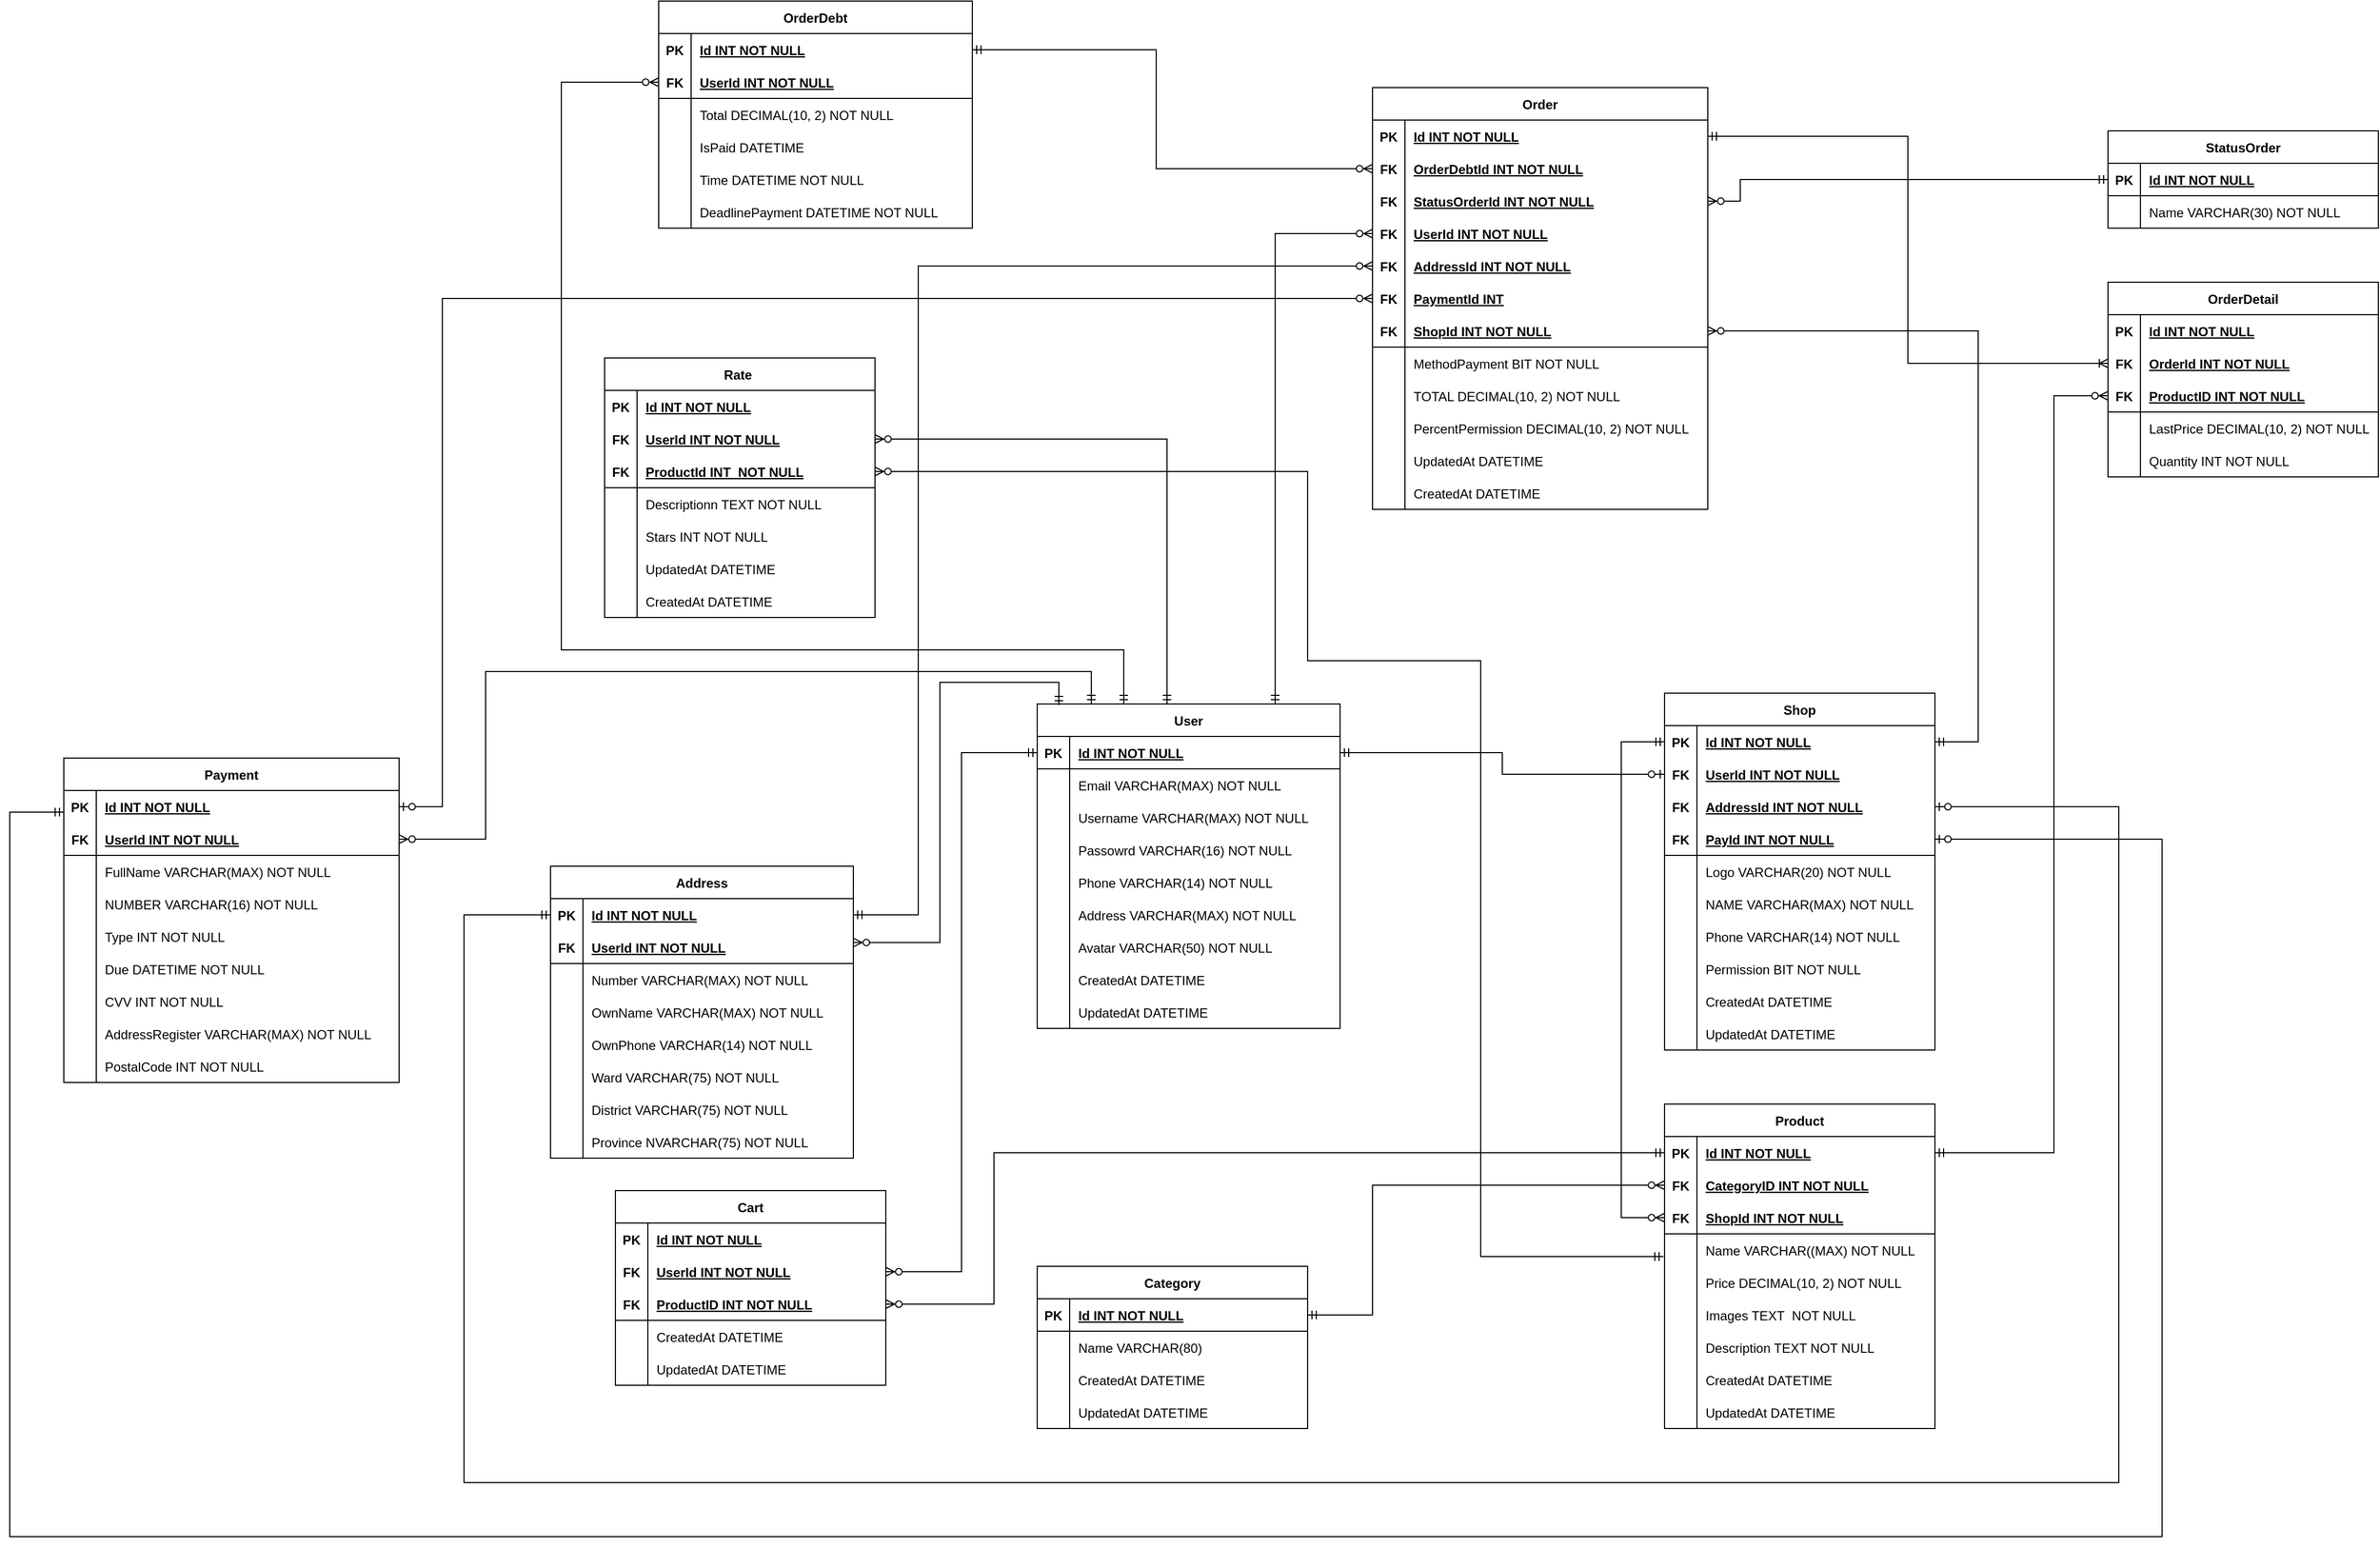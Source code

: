 <mxfile version="16.2.4" type="device"><diagram id="R2lEEEUBdFMjLlhIrx00" name="Page-1"><mxGraphModel dx="2513" dy="1535" grid="1" gridSize="10" guides="1" tooltips="1" connect="1" arrows="1" fold="1" page="1" pageScale="1" pageWidth="850" pageHeight="1100" math="0" shadow="0" extFonts="Permanent Marker^https://fonts.googleapis.com/css?family=Permanent+Marker"><root><mxCell id="0"/><mxCell id="1" parent="0"/><mxCell id="WYvigdILmwhUEQbHmhdq-99" style="edgeStyle=orthogonalEdgeStyle;rounded=0;orthogonalLoop=1;jettySize=auto;html=1;entryX=1;entryY=0.5;entryDx=0;entryDy=0;startArrow=ERmandOne;startFill=0;endArrow=ERzeroToMany;endFill=0;" parent="1" source="C-vyLk0tnHw3VtMMgP7b-23" target="WYvigdILmwhUEQbHmhdq-96" edge="1"><mxGeometry relative="1" as="geometry"><Array as="points"><mxPoint x="180" y="-195"/></Array></mxGeometry></mxCell><mxCell id="C-vyLk0tnHw3VtMMgP7b-23" value="User" style="shape=table;startSize=30;container=1;collapsible=1;childLayout=tableLayout;fixedRows=1;rowLines=0;fontStyle=1;align=center;resizeLast=1;" parent="1" vertex="1"><mxGeometry x="60" y="50" width="280" height="300" as="geometry"/></mxCell><mxCell id="WYvigdILmwhUEQbHmhdq-29" value="" style="shape=partialRectangle;collapsible=0;dropTarget=0;pointerEvents=0;fillColor=none;points=[[0,0.5],[1,0.5]];portConstraint=eastwest;top=0;left=0;right=0;bottom=1;strokeColor=default;" parent="C-vyLk0tnHw3VtMMgP7b-23" vertex="1"><mxGeometry y="30" width="280" height="30" as="geometry"/></mxCell><mxCell id="WYvigdILmwhUEQbHmhdq-30" value="PK" style="shape=partialRectangle;overflow=hidden;connectable=0;fillColor=none;top=0;left=0;bottom=0;right=0;fontStyle=1;" parent="WYvigdILmwhUEQbHmhdq-29" vertex="1"><mxGeometry width="30" height="30" as="geometry"><mxRectangle width="30" height="30" as="alternateBounds"/></mxGeometry></mxCell><mxCell id="WYvigdILmwhUEQbHmhdq-31" value="Id INT NOT NULL" style="shape=partialRectangle;overflow=hidden;connectable=0;fillColor=none;top=0;left=0;bottom=0;right=0;align=left;spacingLeft=6;fontStyle=5;strokeColor=default;" parent="WYvigdILmwhUEQbHmhdq-29" vertex="1"><mxGeometry x="30" width="250" height="30" as="geometry"><mxRectangle width="250" height="30" as="alternateBounds"/></mxGeometry></mxCell><mxCell id="C-vyLk0tnHw3VtMMgP7b-27" value="" style="shape=partialRectangle;collapsible=0;dropTarget=0;pointerEvents=0;fillColor=none;points=[[0,0.5],[1,0.5]];portConstraint=eastwest;top=0;left=0;right=0;bottom=0;" parent="C-vyLk0tnHw3VtMMgP7b-23" vertex="1"><mxGeometry y="60" width="280" height="30" as="geometry"/></mxCell><mxCell id="C-vyLk0tnHw3VtMMgP7b-28" value="" style="shape=partialRectangle;overflow=hidden;connectable=0;fillColor=none;top=0;left=0;bottom=0;right=0;" parent="C-vyLk0tnHw3VtMMgP7b-27" vertex="1"><mxGeometry width="30" height="30" as="geometry"><mxRectangle width="30" height="30" as="alternateBounds"/></mxGeometry></mxCell><mxCell id="C-vyLk0tnHw3VtMMgP7b-29" value="Email VARCHAR(MAX) NOT NULL" style="shape=partialRectangle;overflow=hidden;connectable=0;fillColor=none;top=0;left=0;bottom=0;right=0;align=left;spacingLeft=6;" parent="C-vyLk0tnHw3VtMMgP7b-27" vertex="1"><mxGeometry x="30" width="250" height="30" as="geometry"><mxRectangle width="250" height="30" as="alternateBounds"/></mxGeometry></mxCell><mxCell id="Ss39MFv49jCC6DfjkJnM-18" value="" style="shape=partialRectangle;collapsible=0;dropTarget=0;pointerEvents=0;fillColor=none;points=[[0,0.5],[1,0.5]];portConstraint=eastwest;top=0;left=0;right=0;bottom=0;" parent="C-vyLk0tnHw3VtMMgP7b-23" vertex="1"><mxGeometry y="90" width="280" height="30" as="geometry"/></mxCell><mxCell id="Ss39MFv49jCC6DfjkJnM-19" value="" style="shape=partialRectangle;overflow=hidden;connectable=0;fillColor=none;top=0;left=0;bottom=0;right=0;" parent="Ss39MFv49jCC6DfjkJnM-18" vertex="1"><mxGeometry width="30" height="30" as="geometry"><mxRectangle width="30" height="30" as="alternateBounds"/></mxGeometry></mxCell><mxCell id="Ss39MFv49jCC6DfjkJnM-20" value="Username VARCHAR(MAX) NOT NULL" style="shape=partialRectangle;overflow=hidden;connectable=0;fillColor=none;top=0;left=0;bottom=0;right=0;align=left;spacingLeft=6;" parent="Ss39MFv49jCC6DfjkJnM-18" vertex="1"><mxGeometry x="30" width="250" height="30" as="geometry"><mxRectangle width="250" height="30" as="alternateBounds"/></mxGeometry></mxCell><mxCell id="Ss39MFv49jCC6DfjkJnM-21" value="" style="shape=partialRectangle;collapsible=0;dropTarget=0;pointerEvents=0;fillColor=none;points=[[0,0.5],[1,0.5]];portConstraint=eastwest;top=0;left=0;right=0;bottom=0;" parent="C-vyLk0tnHw3VtMMgP7b-23" vertex="1"><mxGeometry y="120" width="280" height="30" as="geometry"/></mxCell><mxCell id="Ss39MFv49jCC6DfjkJnM-22" value="" style="shape=partialRectangle;overflow=hidden;connectable=0;fillColor=none;top=0;left=0;bottom=0;right=0;" parent="Ss39MFv49jCC6DfjkJnM-21" vertex="1"><mxGeometry width="30" height="30" as="geometry"><mxRectangle width="30" height="30" as="alternateBounds"/></mxGeometry></mxCell><mxCell id="Ss39MFv49jCC6DfjkJnM-23" value="Passowrd VARCHAR(16) NOT NULL" style="shape=partialRectangle;overflow=hidden;connectable=0;fillColor=none;top=0;left=0;bottom=0;right=0;align=left;spacingLeft=6;" parent="Ss39MFv49jCC6DfjkJnM-21" vertex="1"><mxGeometry x="30" width="250" height="30" as="geometry"><mxRectangle width="250" height="30" as="alternateBounds"/></mxGeometry></mxCell><mxCell id="Ss39MFv49jCC6DfjkJnM-24" value="" style="shape=partialRectangle;collapsible=0;dropTarget=0;pointerEvents=0;fillColor=none;points=[[0,0.5],[1,0.5]];portConstraint=eastwest;top=0;left=0;right=0;bottom=0;" parent="C-vyLk0tnHw3VtMMgP7b-23" vertex="1"><mxGeometry y="150" width="280" height="30" as="geometry"/></mxCell><mxCell id="Ss39MFv49jCC6DfjkJnM-25" value="" style="shape=partialRectangle;overflow=hidden;connectable=0;fillColor=none;top=0;left=0;bottom=0;right=0;" parent="Ss39MFv49jCC6DfjkJnM-24" vertex="1"><mxGeometry width="30" height="30" as="geometry"><mxRectangle width="30" height="30" as="alternateBounds"/></mxGeometry></mxCell><mxCell id="Ss39MFv49jCC6DfjkJnM-26" value="Phone VARCHAR(14) NOT NULL" style="shape=partialRectangle;overflow=hidden;connectable=0;fillColor=none;top=0;left=0;bottom=0;right=0;align=left;spacingLeft=6;" parent="Ss39MFv49jCC6DfjkJnM-24" vertex="1"><mxGeometry x="30" width="250" height="30" as="geometry"><mxRectangle width="250" height="30" as="alternateBounds"/></mxGeometry></mxCell><mxCell id="Ss39MFv49jCC6DfjkJnM-30" value="" style="shape=partialRectangle;collapsible=0;dropTarget=0;pointerEvents=0;fillColor=none;points=[[0,0.5],[1,0.5]];portConstraint=eastwest;top=0;left=0;right=0;bottom=0;" parent="C-vyLk0tnHw3VtMMgP7b-23" vertex="1"><mxGeometry y="180" width="280" height="30" as="geometry"/></mxCell><mxCell id="Ss39MFv49jCC6DfjkJnM-31" value="" style="shape=partialRectangle;overflow=hidden;connectable=0;fillColor=none;top=0;left=0;bottom=0;right=0;" parent="Ss39MFv49jCC6DfjkJnM-30" vertex="1"><mxGeometry width="30" height="30" as="geometry"><mxRectangle width="30" height="30" as="alternateBounds"/></mxGeometry></mxCell><mxCell id="Ss39MFv49jCC6DfjkJnM-32" value="Address VARCHAR(MAX) NOT NULL" style="shape=partialRectangle;overflow=hidden;connectable=0;fillColor=none;top=0;left=0;bottom=0;right=0;align=left;spacingLeft=6;" parent="Ss39MFv49jCC6DfjkJnM-30" vertex="1"><mxGeometry x="30" width="250" height="30" as="geometry"><mxRectangle width="250" height="30" as="alternateBounds"/></mxGeometry></mxCell><mxCell id="Ss39MFv49jCC6DfjkJnM-27" value="" style="shape=partialRectangle;collapsible=0;dropTarget=0;pointerEvents=0;fillColor=none;points=[[0,0.5],[1,0.5]];portConstraint=eastwest;top=0;left=0;right=0;bottom=0;" parent="C-vyLk0tnHw3VtMMgP7b-23" vertex="1"><mxGeometry y="210" width="280" height="30" as="geometry"/></mxCell><mxCell id="Ss39MFv49jCC6DfjkJnM-28" value="" style="shape=partialRectangle;overflow=hidden;connectable=0;fillColor=none;top=0;left=0;bottom=0;right=0;" parent="Ss39MFv49jCC6DfjkJnM-27" vertex="1"><mxGeometry width="30" height="30" as="geometry"><mxRectangle width="30" height="30" as="alternateBounds"/></mxGeometry></mxCell><mxCell id="Ss39MFv49jCC6DfjkJnM-29" value="Avatar VARCHAR(50) NOT NULL" style="shape=partialRectangle;overflow=hidden;connectable=0;fillColor=none;top=0;left=0;bottom=0;right=0;align=left;spacingLeft=6;" parent="Ss39MFv49jCC6DfjkJnM-27" vertex="1"><mxGeometry x="30" width="250" height="30" as="geometry"><mxRectangle width="250" height="30" as="alternateBounds"/></mxGeometry></mxCell><mxCell id="Ss39MFv49jCC6DfjkJnM-33" value="" style="shape=partialRectangle;collapsible=0;dropTarget=0;pointerEvents=0;fillColor=none;points=[[0,0.5],[1,0.5]];portConstraint=eastwest;top=0;left=0;right=0;bottom=0;" parent="C-vyLk0tnHw3VtMMgP7b-23" vertex="1"><mxGeometry y="240" width="280" height="30" as="geometry"/></mxCell><mxCell id="Ss39MFv49jCC6DfjkJnM-34" value="" style="shape=partialRectangle;overflow=hidden;connectable=0;fillColor=none;top=0;left=0;bottom=0;right=0;" parent="Ss39MFv49jCC6DfjkJnM-33" vertex="1"><mxGeometry width="30" height="30" as="geometry"><mxRectangle width="30" height="30" as="alternateBounds"/></mxGeometry></mxCell><mxCell id="Ss39MFv49jCC6DfjkJnM-35" value="CreatedAt DATETIME" style="shape=partialRectangle;overflow=hidden;connectable=0;fillColor=none;top=0;left=0;bottom=0;right=0;align=left;spacingLeft=6;" parent="Ss39MFv49jCC6DfjkJnM-33" vertex="1"><mxGeometry x="30" width="250" height="30" as="geometry"><mxRectangle width="250" height="30" as="alternateBounds"/></mxGeometry></mxCell><mxCell id="Ss39MFv49jCC6DfjkJnM-36" value="" style="shape=partialRectangle;collapsible=0;dropTarget=0;pointerEvents=0;fillColor=none;points=[[0,0.5],[1,0.5]];portConstraint=eastwest;top=0;left=0;right=0;bottom=0;" parent="C-vyLk0tnHw3VtMMgP7b-23" vertex="1"><mxGeometry y="270" width="280" height="30" as="geometry"/></mxCell><mxCell id="Ss39MFv49jCC6DfjkJnM-37" value="" style="shape=partialRectangle;overflow=hidden;connectable=0;fillColor=none;top=0;left=0;bottom=0;right=0;" parent="Ss39MFv49jCC6DfjkJnM-36" vertex="1"><mxGeometry width="30" height="30" as="geometry"><mxRectangle width="30" height="30" as="alternateBounds"/></mxGeometry></mxCell><mxCell id="Ss39MFv49jCC6DfjkJnM-38" value="UpdatedAt DATETIME " style="shape=partialRectangle;overflow=hidden;connectable=0;fillColor=none;top=0;left=0;bottom=0;right=0;align=left;spacingLeft=6;" parent="Ss39MFv49jCC6DfjkJnM-36" vertex="1"><mxGeometry x="30" width="250" height="30" as="geometry"><mxRectangle width="250" height="30" as="alternateBounds"/></mxGeometry></mxCell><mxCell id="Ss39MFv49jCC6DfjkJnM-1" value="Shop" style="shape=table;startSize=30;container=1;collapsible=1;childLayout=tableLayout;fixedRows=1;rowLines=0;fontStyle=1;align=center;resizeLast=1;" parent="1" vertex="1"><mxGeometry x="640" y="40" width="250" height="330" as="geometry"/></mxCell><mxCell id="Ss39MFv49jCC6DfjkJnM-2" value="" style="shape=partialRectangle;collapsible=0;dropTarget=0;pointerEvents=0;fillColor=none;points=[[0,0.5],[1,0.5]];portConstraint=eastwest;top=0;left=0;right=0;bottom=1;strokeColor=none;" parent="Ss39MFv49jCC6DfjkJnM-1" vertex="1"><mxGeometry y="30" width="250" height="30" as="geometry"/></mxCell><mxCell id="Ss39MFv49jCC6DfjkJnM-3" value="PK" style="shape=partialRectangle;overflow=hidden;connectable=0;fillColor=none;top=0;left=0;bottom=0;right=0;fontStyle=1;" parent="Ss39MFv49jCC6DfjkJnM-2" vertex="1"><mxGeometry width="30" height="30" as="geometry"><mxRectangle width="30" height="30" as="alternateBounds"/></mxGeometry></mxCell><mxCell id="Ss39MFv49jCC6DfjkJnM-4" value="Id INT NOT NULL" style="shape=partialRectangle;overflow=hidden;connectable=0;fillColor=none;top=0;left=0;bottom=0;right=0;align=left;spacingLeft=6;fontStyle=5;" parent="Ss39MFv49jCC6DfjkJnM-2" vertex="1"><mxGeometry x="30" width="220" height="30" as="geometry"><mxRectangle width="220" height="30" as="alternateBounds"/></mxGeometry></mxCell><mxCell id="QNTg_0_QnrKCrhG4eD_D-64" value="" style="shape=partialRectangle;collapsible=0;dropTarget=0;pointerEvents=0;fillColor=none;points=[[0,0.5],[1,0.5]];portConstraint=eastwest;top=0;left=0;right=0;bottom=1;strokeColor=none;" parent="Ss39MFv49jCC6DfjkJnM-1" vertex="1"><mxGeometry y="60" width="250" height="30" as="geometry"/></mxCell><mxCell id="QNTg_0_QnrKCrhG4eD_D-65" value="FK" style="shape=partialRectangle;overflow=hidden;connectable=0;fillColor=none;top=0;left=0;bottom=0;right=0;fontStyle=1;" parent="QNTg_0_QnrKCrhG4eD_D-64" vertex="1"><mxGeometry width="30" height="30" as="geometry"><mxRectangle width="30" height="30" as="alternateBounds"/></mxGeometry></mxCell><mxCell id="QNTg_0_QnrKCrhG4eD_D-66" value="UserId INT NOT NULL" style="shape=partialRectangle;overflow=hidden;connectable=0;fillColor=none;top=0;left=0;bottom=0;right=0;align=left;spacingLeft=6;fontStyle=5;" parent="QNTg_0_QnrKCrhG4eD_D-64" vertex="1"><mxGeometry x="30" width="220" height="30" as="geometry"><mxRectangle width="220" height="30" as="alternateBounds"/></mxGeometry></mxCell><mxCell id="QNTg_0_QnrKCrhG4eD_D-61" value="" style="shape=partialRectangle;collapsible=0;dropTarget=0;pointerEvents=0;fillColor=none;points=[[0,0.5],[1,0.5]];portConstraint=eastwest;top=0;left=0;right=0;bottom=1;strokeColor=none;" parent="Ss39MFv49jCC6DfjkJnM-1" vertex="1"><mxGeometry y="90" width="250" height="30" as="geometry"/></mxCell><mxCell id="QNTg_0_QnrKCrhG4eD_D-62" value="FK" style="shape=partialRectangle;overflow=hidden;connectable=0;fillColor=none;top=0;left=0;bottom=0;right=0;fontStyle=1;" parent="QNTg_0_QnrKCrhG4eD_D-61" vertex="1"><mxGeometry width="30" height="30" as="geometry"><mxRectangle width="30" height="30" as="alternateBounds"/></mxGeometry></mxCell><mxCell id="QNTg_0_QnrKCrhG4eD_D-63" value="AddressId INT NOT NULL" style="shape=partialRectangle;overflow=hidden;connectable=0;fillColor=none;top=0;left=0;bottom=0;right=0;align=left;spacingLeft=6;fontStyle=5;" parent="QNTg_0_QnrKCrhG4eD_D-61" vertex="1"><mxGeometry x="30" width="220" height="30" as="geometry"><mxRectangle width="220" height="30" as="alternateBounds"/></mxGeometry></mxCell><mxCell id="WYvigdILmwhUEQbHmhdq-37" value="" style="shape=partialRectangle;collapsible=0;dropTarget=0;pointerEvents=0;fillColor=none;points=[[0,0.5],[1,0.5]];portConstraint=eastwest;top=0;left=0;right=0;bottom=1;" parent="Ss39MFv49jCC6DfjkJnM-1" vertex="1"><mxGeometry y="120" width="250" height="30" as="geometry"/></mxCell><mxCell id="WYvigdILmwhUEQbHmhdq-38" value="FK" style="shape=partialRectangle;overflow=hidden;connectable=0;fillColor=none;top=0;left=0;bottom=0;right=0;fontStyle=1;" parent="WYvigdILmwhUEQbHmhdq-37" vertex="1"><mxGeometry width="30" height="30" as="geometry"><mxRectangle width="30" height="30" as="alternateBounds"/></mxGeometry></mxCell><mxCell id="WYvigdILmwhUEQbHmhdq-39" value="PayId INT NOT NULL" style="shape=partialRectangle;overflow=hidden;connectable=0;fillColor=none;top=0;left=0;bottom=0;right=0;align=left;spacingLeft=6;fontStyle=5;" parent="WYvigdILmwhUEQbHmhdq-37" vertex="1"><mxGeometry x="30" width="220" height="30" as="geometry"><mxRectangle width="220" height="30" as="alternateBounds"/></mxGeometry></mxCell><mxCell id="Ss39MFv49jCC6DfjkJnM-5" value="" style="shape=partialRectangle;collapsible=0;dropTarget=0;pointerEvents=0;fillColor=none;points=[[0,0.5],[1,0.5]];portConstraint=eastwest;top=0;left=0;right=0;bottom=0;" parent="Ss39MFv49jCC6DfjkJnM-1" vertex="1"><mxGeometry y="150" width="250" height="30" as="geometry"/></mxCell><mxCell id="Ss39MFv49jCC6DfjkJnM-6" value="" style="shape=partialRectangle;overflow=hidden;connectable=0;fillColor=none;top=0;left=0;bottom=0;right=0;" parent="Ss39MFv49jCC6DfjkJnM-5" vertex="1"><mxGeometry width="30" height="30" as="geometry"><mxRectangle width="30" height="30" as="alternateBounds"/></mxGeometry></mxCell><mxCell id="Ss39MFv49jCC6DfjkJnM-7" value="Logo VARCHAR(20) NOT NULL" style="shape=partialRectangle;overflow=hidden;connectable=0;fillColor=none;top=0;left=0;bottom=0;right=0;align=left;spacingLeft=6;" parent="Ss39MFv49jCC6DfjkJnM-5" vertex="1"><mxGeometry x="30" width="220" height="30" as="geometry"><mxRectangle width="220" height="30" as="alternateBounds"/></mxGeometry></mxCell><mxCell id="1Z283n5nP0QGlrLtnpRf-1" value="" style="shape=partialRectangle;collapsible=0;dropTarget=0;pointerEvents=0;fillColor=none;points=[[0,0.5],[1,0.5]];portConstraint=eastwest;top=0;left=0;right=0;bottom=0;" parent="Ss39MFv49jCC6DfjkJnM-1" vertex="1"><mxGeometry y="180" width="250" height="30" as="geometry"/></mxCell><mxCell id="1Z283n5nP0QGlrLtnpRf-2" value="" style="shape=partialRectangle;overflow=hidden;connectable=0;fillColor=none;top=0;left=0;bottom=0;right=0;" parent="1Z283n5nP0QGlrLtnpRf-1" vertex="1"><mxGeometry width="30" height="30" as="geometry"><mxRectangle width="30" height="30" as="alternateBounds"/></mxGeometry></mxCell><mxCell id="1Z283n5nP0QGlrLtnpRf-3" value="NAME VARCHAR(MAX) NOT NULL" style="shape=partialRectangle;overflow=hidden;connectable=0;fillColor=none;top=0;left=0;bottom=0;right=0;align=left;spacingLeft=6;" parent="1Z283n5nP0QGlrLtnpRf-1" vertex="1"><mxGeometry x="30" width="220" height="30" as="geometry"><mxRectangle width="220" height="30" as="alternateBounds"/></mxGeometry></mxCell><mxCell id="Ss39MFv49jCC6DfjkJnM-48" value="" style="shape=partialRectangle;collapsible=0;dropTarget=0;pointerEvents=0;fillColor=none;points=[[0,0.5],[1,0.5]];portConstraint=eastwest;top=0;left=0;right=0;bottom=0;" parent="Ss39MFv49jCC6DfjkJnM-1" vertex="1"><mxGeometry y="210" width="250" height="30" as="geometry"/></mxCell><mxCell id="Ss39MFv49jCC6DfjkJnM-49" value="" style="shape=partialRectangle;overflow=hidden;connectable=0;fillColor=none;top=0;left=0;bottom=0;right=0;" parent="Ss39MFv49jCC6DfjkJnM-48" vertex="1"><mxGeometry width="30" height="30" as="geometry"><mxRectangle width="30" height="30" as="alternateBounds"/></mxGeometry></mxCell><mxCell id="Ss39MFv49jCC6DfjkJnM-50" value="Phone VARCHAR(14) NOT NULL" style="shape=partialRectangle;overflow=hidden;connectable=0;fillColor=none;top=0;left=0;bottom=0;right=0;align=left;spacingLeft=6;" parent="Ss39MFv49jCC6DfjkJnM-48" vertex="1"><mxGeometry x="30" width="220" height="30" as="geometry"><mxRectangle width="220" height="30" as="alternateBounds"/></mxGeometry></mxCell><mxCell id="Ss39MFv49jCC6DfjkJnM-51" value="" style="shape=partialRectangle;collapsible=0;dropTarget=0;pointerEvents=0;fillColor=none;points=[[0,0.5],[1,0.5]];portConstraint=eastwest;top=0;left=0;right=0;bottom=0;" parent="Ss39MFv49jCC6DfjkJnM-1" vertex="1"><mxGeometry y="240" width="250" height="30" as="geometry"/></mxCell><mxCell id="Ss39MFv49jCC6DfjkJnM-52" value="" style="shape=partialRectangle;overflow=hidden;connectable=0;fillColor=none;top=0;left=0;bottom=0;right=0;" parent="Ss39MFv49jCC6DfjkJnM-51" vertex="1"><mxGeometry width="30" height="30" as="geometry"><mxRectangle width="30" height="30" as="alternateBounds"/></mxGeometry></mxCell><mxCell id="Ss39MFv49jCC6DfjkJnM-53" value="Permission BIT NOT NULL" style="shape=partialRectangle;overflow=hidden;connectable=0;fillColor=none;top=0;left=0;bottom=0;right=0;align=left;spacingLeft=6;" parent="Ss39MFv49jCC6DfjkJnM-51" vertex="1"><mxGeometry x="30" width="220" height="30" as="geometry"><mxRectangle width="220" height="30" as="alternateBounds"/></mxGeometry></mxCell><mxCell id="Ss39MFv49jCC6DfjkJnM-39" value="" style="shape=partialRectangle;collapsible=0;dropTarget=0;pointerEvents=0;fillColor=none;points=[[0,0.5],[1,0.5]];portConstraint=eastwest;top=0;left=0;right=0;bottom=0;" parent="Ss39MFv49jCC6DfjkJnM-1" vertex="1"><mxGeometry y="270" width="250" height="30" as="geometry"/></mxCell><mxCell id="Ss39MFv49jCC6DfjkJnM-40" value="" style="shape=partialRectangle;overflow=hidden;connectable=0;fillColor=none;top=0;left=0;bottom=0;right=0;" parent="Ss39MFv49jCC6DfjkJnM-39" vertex="1"><mxGeometry width="30" height="30" as="geometry"><mxRectangle width="30" height="30" as="alternateBounds"/></mxGeometry></mxCell><mxCell id="Ss39MFv49jCC6DfjkJnM-41" value="CreatedAt DATETIME" style="shape=partialRectangle;overflow=hidden;connectable=0;fillColor=none;top=0;left=0;bottom=0;right=0;align=left;spacingLeft=6;" parent="Ss39MFv49jCC6DfjkJnM-39" vertex="1"><mxGeometry x="30" width="220" height="30" as="geometry"><mxRectangle width="220" height="30" as="alternateBounds"/></mxGeometry></mxCell><mxCell id="Ss39MFv49jCC6DfjkJnM-42" value="" style="shape=partialRectangle;collapsible=0;dropTarget=0;pointerEvents=0;fillColor=none;points=[[0,0.5],[1,0.5]];portConstraint=eastwest;top=0;left=0;right=0;bottom=0;" parent="Ss39MFv49jCC6DfjkJnM-1" vertex="1"><mxGeometry y="300" width="250" height="30" as="geometry"/></mxCell><mxCell id="Ss39MFv49jCC6DfjkJnM-43" value="" style="shape=partialRectangle;overflow=hidden;connectable=0;fillColor=none;top=0;left=0;bottom=0;right=0;" parent="Ss39MFv49jCC6DfjkJnM-42" vertex="1"><mxGeometry width="30" height="30" as="geometry"><mxRectangle width="30" height="30" as="alternateBounds"/></mxGeometry></mxCell><mxCell id="Ss39MFv49jCC6DfjkJnM-44" value="UpdatedAt DATETIME" style="shape=partialRectangle;overflow=hidden;connectable=0;fillColor=none;top=0;left=0;bottom=0;right=0;align=left;spacingLeft=6;" parent="Ss39MFv49jCC6DfjkJnM-42" vertex="1"><mxGeometry x="30" width="220" height="30" as="geometry"><mxRectangle width="220" height="30" as="alternateBounds"/></mxGeometry></mxCell><mxCell id="Ss39MFv49jCC6DfjkJnM-76" value="Product" style="shape=table;startSize=30;container=1;collapsible=1;childLayout=tableLayout;fixedRows=1;rowLines=0;fontStyle=1;align=center;resizeLast=1;" parent="1" vertex="1"><mxGeometry x="640" y="420" width="250" height="300" as="geometry"/></mxCell><mxCell id="WYvigdILmwhUEQbHmhdq-40" value="" style="shape=partialRectangle;collapsible=0;dropTarget=0;pointerEvents=0;fillColor=none;points=[[0,0.5],[1,0.5]];portConstraint=eastwest;top=0;left=0;right=0;bottom=1;strokeColor=none;" parent="Ss39MFv49jCC6DfjkJnM-76" vertex="1"><mxGeometry y="30" width="250" height="30" as="geometry"/></mxCell><mxCell id="WYvigdILmwhUEQbHmhdq-41" value="PK" style="shape=partialRectangle;overflow=hidden;connectable=0;fillColor=none;top=0;left=0;bottom=0;right=0;fontStyle=1;" parent="WYvigdILmwhUEQbHmhdq-40" vertex="1"><mxGeometry width="30" height="30" as="geometry"><mxRectangle width="30" height="30" as="alternateBounds"/></mxGeometry></mxCell><mxCell id="WYvigdILmwhUEQbHmhdq-42" value="Id INT NOT NULL" style="shape=partialRectangle;overflow=hidden;connectable=0;fillColor=none;top=0;left=0;bottom=0;right=0;align=left;spacingLeft=6;fontStyle=5;" parent="WYvigdILmwhUEQbHmhdq-40" vertex="1"><mxGeometry x="30" width="220" height="30" as="geometry"><mxRectangle width="220" height="30" as="alternateBounds"/></mxGeometry></mxCell><mxCell id="WYvigdILmwhUEQbHmhdq-44" value="" style="shape=partialRectangle;collapsible=0;dropTarget=0;pointerEvents=0;fillColor=none;points=[[0,0.5],[1,0.5]];portConstraint=eastwest;top=0;left=0;right=0;bottom=1;strokeColor=none;" parent="Ss39MFv49jCC6DfjkJnM-76" vertex="1"><mxGeometry y="60" width="250" height="30" as="geometry"/></mxCell><mxCell id="WYvigdILmwhUEQbHmhdq-45" value="FK" style="shape=partialRectangle;overflow=hidden;connectable=0;fillColor=none;top=0;left=0;bottom=0;right=0;fontStyle=1;" parent="WYvigdILmwhUEQbHmhdq-44" vertex="1"><mxGeometry width="30" height="30" as="geometry"><mxRectangle width="30" height="30" as="alternateBounds"/></mxGeometry></mxCell><mxCell id="WYvigdILmwhUEQbHmhdq-46" value="CategoryID INT NOT NULL" style="shape=partialRectangle;overflow=hidden;connectable=0;fillColor=none;top=0;left=0;bottom=0;right=0;align=left;spacingLeft=6;fontStyle=5;" parent="WYvigdILmwhUEQbHmhdq-44" vertex="1"><mxGeometry x="30" width="220" height="30" as="geometry"><mxRectangle width="220" height="30" as="alternateBounds"/></mxGeometry></mxCell><mxCell id="Ss39MFv49jCC6DfjkJnM-77" value="" style="shape=partialRectangle;collapsible=0;dropTarget=0;pointerEvents=0;fillColor=none;points=[[0,0.5],[1,0.5]];portConstraint=eastwest;top=0;left=0;right=0;bottom=1;" parent="Ss39MFv49jCC6DfjkJnM-76" vertex="1"><mxGeometry y="90" width="250" height="30" as="geometry"/></mxCell><mxCell id="Ss39MFv49jCC6DfjkJnM-78" value="FK" style="shape=partialRectangle;overflow=hidden;connectable=0;fillColor=none;top=0;left=0;bottom=0;right=0;fontStyle=1;" parent="Ss39MFv49jCC6DfjkJnM-77" vertex="1"><mxGeometry width="30" height="30" as="geometry"><mxRectangle width="30" height="30" as="alternateBounds"/></mxGeometry></mxCell><mxCell id="Ss39MFv49jCC6DfjkJnM-79" value="ShopId INT NOT NULL" style="shape=partialRectangle;overflow=hidden;connectable=0;fillColor=none;top=0;left=0;bottom=0;right=0;align=left;spacingLeft=6;fontStyle=5;" parent="Ss39MFv49jCC6DfjkJnM-77" vertex="1"><mxGeometry x="30" width="220" height="30" as="geometry"><mxRectangle width="220" height="30" as="alternateBounds"/></mxGeometry></mxCell><mxCell id="Ss39MFv49jCC6DfjkJnM-80" value="" style="shape=partialRectangle;collapsible=0;dropTarget=0;pointerEvents=0;fillColor=none;points=[[0,0.5],[1,0.5]];portConstraint=eastwest;top=0;left=0;right=0;bottom=0;" parent="Ss39MFv49jCC6DfjkJnM-76" vertex="1"><mxGeometry y="120" width="250" height="30" as="geometry"/></mxCell><mxCell id="Ss39MFv49jCC6DfjkJnM-81" value="" style="shape=partialRectangle;overflow=hidden;connectable=0;fillColor=none;top=0;left=0;bottom=0;right=0;" parent="Ss39MFv49jCC6DfjkJnM-80" vertex="1"><mxGeometry width="30" height="30" as="geometry"><mxRectangle width="30" height="30" as="alternateBounds"/></mxGeometry></mxCell><mxCell id="Ss39MFv49jCC6DfjkJnM-82" value="Name VARCHAR((MAX) NOT NULL" style="shape=partialRectangle;overflow=hidden;connectable=0;fillColor=none;top=0;left=0;bottom=0;right=0;align=left;spacingLeft=6;" parent="Ss39MFv49jCC6DfjkJnM-80" vertex="1"><mxGeometry x="30" width="220" height="30" as="geometry"><mxRectangle width="220" height="30" as="alternateBounds"/></mxGeometry></mxCell><mxCell id="Ss39MFv49jCC6DfjkJnM-89" value="" style="shape=partialRectangle;collapsible=0;dropTarget=0;pointerEvents=0;fillColor=none;points=[[0,0.5],[1,0.5]];portConstraint=eastwest;top=0;left=0;right=0;bottom=0;" parent="Ss39MFv49jCC6DfjkJnM-76" vertex="1"><mxGeometry y="150" width="250" height="30" as="geometry"/></mxCell><mxCell id="Ss39MFv49jCC6DfjkJnM-90" value="" style="shape=partialRectangle;overflow=hidden;connectable=0;fillColor=none;top=0;left=0;bottom=0;right=0;" parent="Ss39MFv49jCC6DfjkJnM-89" vertex="1"><mxGeometry width="30" height="30" as="geometry"><mxRectangle width="30" height="30" as="alternateBounds"/></mxGeometry></mxCell><mxCell id="Ss39MFv49jCC6DfjkJnM-91" value="Price DECIMAL(10, 2) NOT NULL" style="shape=partialRectangle;overflow=hidden;connectable=0;fillColor=none;top=0;left=0;bottom=0;right=0;align=left;spacingLeft=6;" parent="Ss39MFv49jCC6DfjkJnM-89" vertex="1"><mxGeometry x="30" width="220" height="30" as="geometry"><mxRectangle width="220" height="30" as="alternateBounds"/></mxGeometry></mxCell><mxCell id="Ss39MFv49jCC6DfjkJnM-92" value="" style="shape=partialRectangle;collapsible=0;dropTarget=0;pointerEvents=0;fillColor=none;points=[[0,0.5],[1,0.5]];portConstraint=eastwest;top=0;left=0;right=0;bottom=0;" parent="Ss39MFv49jCC6DfjkJnM-76" vertex="1"><mxGeometry y="180" width="250" height="30" as="geometry"/></mxCell><mxCell id="Ss39MFv49jCC6DfjkJnM-93" value="" style="shape=partialRectangle;overflow=hidden;connectable=0;fillColor=none;top=0;left=0;bottom=0;right=0;" parent="Ss39MFv49jCC6DfjkJnM-92" vertex="1"><mxGeometry width="30" height="30" as="geometry"><mxRectangle width="30" height="30" as="alternateBounds"/></mxGeometry></mxCell><mxCell id="Ss39MFv49jCC6DfjkJnM-94" value="Images TEXT  NOT NULL" style="shape=partialRectangle;overflow=hidden;connectable=0;fillColor=none;top=0;left=0;bottom=0;right=0;align=left;spacingLeft=6;" parent="Ss39MFv49jCC6DfjkJnM-92" vertex="1"><mxGeometry x="30" width="220" height="30" as="geometry"><mxRectangle width="220" height="30" as="alternateBounds"/></mxGeometry></mxCell><mxCell id="Ss39MFv49jCC6DfjkJnM-95" value="" style="shape=partialRectangle;collapsible=0;dropTarget=0;pointerEvents=0;fillColor=none;points=[[0,0.5],[1,0.5]];portConstraint=eastwest;top=0;left=0;right=0;bottom=0;" parent="Ss39MFv49jCC6DfjkJnM-76" vertex="1"><mxGeometry y="210" width="250" height="30" as="geometry"/></mxCell><mxCell id="Ss39MFv49jCC6DfjkJnM-96" value="    " style="shape=partialRectangle;overflow=hidden;connectable=0;fillColor=none;top=0;left=0;bottom=0;right=0;" parent="Ss39MFv49jCC6DfjkJnM-95" vertex="1"><mxGeometry width="30" height="30" as="geometry"><mxRectangle width="30" height="30" as="alternateBounds"/></mxGeometry></mxCell><mxCell id="Ss39MFv49jCC6DfjkJnM-97" value="Description TEXT NOT NULL" style="shape=partialRectangle;overflow=hidden;connectable=0;fillColor=none;top=0;left=0;bottom=0;right=0;align=left;spacingLeft=6;" parent="Ss39MFv49jCC6DfjkJnM-95" vertex="1"><mxGeometry x="30" width="220" height="30" as="geometry"><mxRectangle width="220" height="30" as="alternateBounds"/></mxGeometry></mxCell><mxCell id="Ss39MFv49jCC6DfjkJnM-83" value="" style="shape=partialRectangle;collapsible=0;dropTarget=0;pointerEvents=0;fillColor=none;points=[[0,0.5],[1,0.5]];portConstraint=eastwest;top=0;left=0;right=0;bottom=0;" parent="Ss39MFv49jCC6DfjkJnM-76" vertex="1"><mxGeometry y="240" width="250" height="30" as="geometry"/></mxCell><mxCell id="Ss39MFv49jCC6DfjkJnM-84" value="" style="shape=partialRectangle;overflow=hidden;connectable=0;fillColor=none;top=0;left=0;bottom=0;right=0;" parent="Ss39MFv49jCC6DfjkJnM-83" vertex="1"><mxGeometry width="30" height="30" as="geometry"><mxRectangle width="30" height="30" as="alternateBounds"/></mxGeometry></mxCell><mxCell id="Ss39MFv49jCC6DfjkJnM-85" value="CreatedAt DATETIME" style="shape=partialRectangle;overflow=hidden;connectable=0;fillColor=none;top=0;left=0;bottom=0;right=0;align=left;spacingLeft=6;" parent="Ss39MFv49jCC6DfjkJnM-83" vertex="1"><mxGeometry x="30" width="220" height="30" as="geometry"><mxRectangle width="220" height="30" as="alternateBounds"/></mxGeometry></mxCell><mxCell id="Ss39MFv49jCC6DfjkJnM-86" value="" style="shape=partialRectangle;collapsible=0;dropTarget=0;pointerEvents=0;fillColor=none;points=[[0,0.5],[1,0.5]];portConstraint=eastwest;top=0;left=0;right=0;bottom=0;" parent="Ss39MFv49jCC6DfjkJnM-76" vertex="1"><mxGeometry y="270" width="250" height="30" as="geometry"/></mxCell><mxCell id="Ss39MFv49jCC6DfjkJnM-87" value="" style="shape=partialRectangle;overflow=hidden;connectable=0;fillColor=none;top=0;left=0;bottom=0;right=0;" parent="Ss39MFv49jCC6DfjkJnM-86" vertex="1"><mxGeometry width="30" height="30" as="geometry"><mxRectangle width="30" height="30" as="alternateBounds"/></mxGeometry></mxCell><mxCell id="Ss39MFv49jCC6DfjkJnM-88" value="UpdatedAt DATETIME" style="shape=partialRectangle;overflow=hidden;connectable=0;fillColor=none;top=0;left=0;bottom=0;right=0;align=left;spacingLeft=6;" parent="Ss39MFv49jCC6DfjkJnM-86" vertex="1"><mxGeometry x="30" width="220" height="30" as="geometry"><mxRectangle width="220" height="30" as="alternateBounds"/></mxGeometry></mxCell><mxCell id="Ss39MFv49jCC6DfjkJnM-98" value="Rate " style="shape=table;startSize=30;container=1;collapsible=1;childLayout=tableLayout;fixedRows=1;rowLines=0;fontStyle=1;align=center;resizeLast=1;" parent="1" vertex="1"><mxGeometry x="-340" y="-270" width="250" height="240" as="geometry"/></mxCell><mxCell id="Ss39MFv49jCC6DfjkJnM-99" value="" style="shape=partialRectangle;collapsible=0;dropTarget=0;pointerEvents=0;fillColor=none;points=[[0,0.5],[1,0.5]];portConstraint=eastwest;top=0;left=0;right=0;bottom=1;strokeColor=none;" parent="Ss39MFv49jCC6DfjkJnM-98" vertex="1"><mxGeometry y="30" width="250" height="30" as="geometry"/></mxCell><mxCell id="Ss39MFv49jCC6DfjkJnM-100" value="PK" style="shape=partialRectangle;overflow=hidden;connectable=0;fillColor=none;top=0;left=0;bottom=0;right=0;fontStyle=1;" parent="Ss39MFv49jCC6DfjkJnM-99" vertex="1"><mxGeometry width="30" height="30" as="geometry"><mxRectangle width="30" height="30" as="alternateBounds"/></mxGeometry></mxCell><mxCell id="Ss39MFv49jCC6DfjkJnM-101" value="Id INT NOT NULL" style="shape=partialRectangle;overflow=hidden;connectable=0;fillColor=none;top=0;left=0;bottom=0;right=0;align=left;spacingLeft=6;fontStyle=5;" parent="Ss39MFv49jCC6DfjkJnM-99" vertex="1"><mxGeometry x="30" width="220" height="30" as="geometry"><mxRectangle width="220" height="30" as="alternateBounds"/></mxGeometry></mxCell><mxCell id="WYvigdILmwhUEQbHmhdq-96" value="" style="shape=partialRectangle;collapsible=0;dropTarget=0;pointerEvents=0;fillColor=none;points=[[0,0.5],[1,0.5]];portConstraint=eastwest;top=0;left=0;right=0;bottom=1;strokeColor=none;" parent="Ss39MFv49jCC6DfjkJnM-98" vertex="1"><mxGeometry y="60" width="250" height="30" as="geometry"/></mxCell><mxCell id="WYvigdILmwhUEQbHmhdq-97" value="FK" style="shape=partialRectangle;overflow=hidden;connectable=0;fillColor=none;top=0;left=0;bottom=0;right=0;fontStyle=1;" parent="WYvigdILmwhUEQbHmhdq-96" vertex="1"><mxGeometry width="30" height="30" as="geometry"><mxRectangle width="30" height="30" as="alternateBounds"/></mxGeometry></mxCell><mxCell id="WYvigdILmwhUEQbHmhdq-98" value="UserId INT NOT NULL" style="shape=partialRectangle;overflow=hidden;connectable=0;fillColor=none;top=0;left=0;bottom=0;right=0;align=left;spacingLeft=6;fontStyle=5;" parent="WYvigdILmwhUEQbHmhdq-96" vertex="1"><mxGeometry x="30" width="220" height="30" as="geometry"><mxRectangle width="220" height="30" as="alternateBounds"/></mxGeometry></mxCell><mxCell id="WYvigdILmwhUEQbHmhdq-93" value="" style="shape=partialRectangle;collapsible=0;dropTarget=0;pointerEvents=0;fillColor=none;points=[[0,0.5],[1,0.5]];portConstraint=eastwest;top=0;left=0;right=0;bottom=1;" parent="Ss39MFv49jCC6DfjkJnM-98" vertex="1"><mxGeometry y="90" width="250" height="30" as="geometry"/></mxCell><mxCell id="WYvigdILmwhUEQbHmhdq-94" value="FK" style="shape=partialRectangle;overflow=hidden;connectable=0;fillColor=none;top=0;left=0;bottom=0;right=0;fontStyle=1;" parent="WYvigdILmwhUEQbHmhdq-93" vertex="1"><mxGeometry width="30" height="30" as="geometry"><mxRectangle width="30" height="30" as="alternateBounds"/></mxGeometry></mxCell><mxCell id="WYvigdILmwhUEQbHmhdq-95" value="ProductId INT  NOT NULL" style="shape=partialRectangle;overflow=hidden;connectable=0;fillColor=none;top=0;left=0;bottom=0;right=0;align=left;spacingLeft=6;fontStyle=5;" parent="WYvigdILmwhUEQbHmhdq-93" vertex="1"><mxGeometry x="30" width="220" height="30" as="geometry"><mxRectangle width="220" height="30" as="alternateBounds"/></mxGeometry></mxCell><mxCell id="Ss39MFv49jCC6DfjkJnM-102" value="" style="shape=partialRectangle;collapsible=0;dropTarget=0;pointerEvents=0;fillColor=none;points=[[0,0.5],[1,0.5]];portConstraint=eastwest;top=0;left=0;right=0;bottom=0;" parent="Ss39MFv49jCC6DfjkJnM-98" vertex="1"><mxGeometry y="120" width="250" height="30" as="geometry"/></mxCell><mxCell id="Ss39MFv49jCC6DfjkJnM-103" value="" style="shape=partialRectangle;overflow=hidden;connectable=0;fillColor=none;top=0;left=0;bottom=0;right=0;" parent="Ss39MFv49jCC6DfjkJnM-102" vertex="1"><mxGeometry width="30" height="30" as="geometry"><mxRectangle width="30" height="30" as="alternateBounds"/></mxGeometry></mxCell><mxCell id="Ss39MFv49jCC6DfjkJnM-104" value="Descriptionn TEXT NOT NULL" style="shape=partialRectangle;overflow=hidden;connectable=0;fillColor=none;top=0;left=0;bottom=0;right=0;align=left;spacingLeft=6;" parent="Ss39MFv49jCC6DfjkJnM-102" vertex="1"><mxGeometry x="30" width="220" height="30" as="geometry"><mxRectangle width="220" height="30" as="alternateBounds"/></mxGeometry></mxCell><mxCell id="Ss39MFv49jCC6DfjkJnM-111" value="" style="shape=partialRectangle;collapsible=0;dropTarget=0;pointerEvents=0;fillColor=none;points=[[0,0.5],[1,0.5]];portConstraint=eastwest;top=0;left=0;right=0;bottom=0;" parent="Ss39MFv49jCC6DfjkJnM-98" vertex="1"><mxGeometry y="150" width="250" height="30" as="geometry"/></mxCell><mxCell id="Ss39MFv49jCC6DfjkJnM-112" value="" style="shape=partialRectangle;overflow=hidden;connectable=0;fillColor=none;top=0;left=0;bottom=0;right=0;" parent="Ss39MFv49jCC6DfjkJnM-111" vertex="1"><mxGeometry width="30" height="30" as="geometry"><mxRectangle width="30" height="30" as="alternateBounds"/></mxGeometry></mxCell><mxCell id="Ss39MFv49jCC6DfjkJnM-113" value="Stars INT NOT NULL" style="shape=partialRectangle;overflow=hidden;connectable=0;fillColor=none;top=0;left=0;bottom=0;right=0;align=left;spacingLeft=6;" parent="Ss39MFv49jCC6DfjkJnM-111" vertex="1"><mxGeometry x="30" width="220" height="30" as="geometry"><mxRectangle width="220" height="30" as="alternateBounds"/></mxGeometry></mxCell><mxCell id="Ss39MFv49jCC6DfjkJnM-108" value="" style="shape=partialRectangle;collapsible=0;dropTarget=0;pointerEvents=0;fillColor=none;points=[[0,0.5],[1,0.5]];portConstraint=eastwest;top=0;left=0;right=0;bottom=0;" parent="Ss39MFv49jCC6DfjkJnM-98" vertex="1"><mxGeometry y="180" width="250" height="30" as="geometry"/></mxCell><mxCell id="Ss39MFv49jCC6DfjkJnM-109" value="" style="shape=partialRectangle;overflow=hidden;connectable=0;fillColor=none;top=0;left=0;bottom=0;right=0;" parent="Ss39MFv49jCC6DfjkJnM-108" vertex="1"><mxGeometry width="30" height="30" as="geometry"><mxRectangle width="30" height="30" as="alternateBounds"/></mxGeometry></mxCell><mxCell id="Ss39MFv49jCC6DfjkJnM-110" value="UpdatedAt DATETIME" style="shape=partialRectangle;overflow=hidden;connectable=0;fillColor=none;top=0;left=0;bottom=0;right=0;align=left;spacingLeft=6;" parent="Ss39MFv49jCC6DfjkJnM-108" vertex="1"><mxGeometry x="30" width="220" height="30" as="geometry"><mxRectangle width="220" height="30" as="alternateBounds"/></mxGeometry></mxCell><mxCell id="Ss39MFv49jCC6DfjkJnM-105" value="" style="shape=partialRectangle;collapsible=0;dropTarget=0;pointerEvents=0;fillColor=none;points=[[0,0.5],[1,0.5]];portConstraint=eastwest;top=0;left=0;right=0;bottom=0;" parent="Ss39MFv49jCC6DfjkJnM-98" vertex="1"><mxGeometry y="210" width="250" height="30" as="geometry"/></mxCell><mxCell id="Ss39MFv49jCC6DfjkJnM-106" value="" style="shape=partialRectangle;overflow=hidden;connectable=0;fillColor=none;top=0;left=0;bottom=0;right=0;" parent="Ss39MFv49jCC6DfjkJnM-105" vertex="1"><mxGeometry width="30" height="30" as="geometry"><mxRectangle width="30" height="30" as="alternateBounds"/></mxGeometry></mxCell><mxCell id="Ss39MFv49jCC6DfjkJnM-107" value="CreatedAt DATETIME" style="shape=partialRectangle;overflow=hidden;connectable=0;fillColor=none;top=0;left=0;bottom=0;right=0;align=left;spacingLeft=6;" parent="Ss39MFv49jCC6DfjkJnM-105" vertex="1"><mxGeometry x="30" width="220" height="30" as="geometry"><mxRectangle width="220" height="30" as="alternateBounds"/></mxGeometry></mxCell><mxCell id="Ss39MFv49jCC6DfjkJnM-114" value="Category" style="shape=table;startSize=30;container=1;collapsible=1;childLayout=tableLayout;fixedRows=1;rowLines=0;fontStyle=1;align=center;resizeLast=1;" parent="1" vertex="1"><mxGeometry x="60" y="570" width="250" height="150" as="geometry"/></mxCell><mxCell id="Ss39MFv49jCC6DfjkJnM-115" value="" style="shape=partialRectangle;collapsible=0;dropTarget=0;pointerEvents=0;fillColor=none;points=[[0,0.5],[1,0.5]];portConstraint=eastwest;top=0;left=0;right=0;bottom=1;" parent="Ss39MFv49jCC6DfjkJnM-114" vertex="1"><mxGeometry y="30" width="250" height="30" as="geometry"/></mxCell><mxCell id="Ss39MFv49jCC6DfjkJnM-116" value="PK" style="shape=partialRectangle;overflow=hidden;connectable=0;fillColor=none;top=0;left=0;bottom=0;right=0;fontStyle=1;" parent="Ss39MFv49jCC6DfjkJnM-115" vertex="1"><mxGeometry width="30" height="30" as="geometry"><mxRectangle width="30" height="30" as="alternateBounds"/></mxGeometry></mxCell><mxCell id="Ss39MFv49jCC6DfjkJnM-117" value="Id INT NOT NULL" style="shape=partialRectangle;overflow=hidden;connectable=0;fillColor=none;top=0;left=0;bottom=0;right=0;align=left;spacingLeft=6;fontStyle=5;" parent="Ss39MFv49jCC6DfjkJnM-115" vertex="1"><mxGeometry x="30" width="220" height="30" as="geometry"><mxRectangle width="220" height="30" as="alternateBounds"/></mxGeometry></mxCell><mxCell id="Ss39MFv49jCC6DfjkJnM-127" value="" style="shape=partialRectangle;collapsible=0;dropTarget=0;pointerEvents=0;fillColor=none;points=[[0,0.5],[1,0.5]];portConstraint=eastwest;top=0;left=0;right=0;bottom=0;" parent="Ss39MFv49jCC6DfjkJnM-114" vertex="1"><mxGeometry y="60" width="250" height="30" as="geometry"/></mxCell><mxCell id="Ss39MFv49jCC6DfjkJnM-128" value="" style="shape=partialRectangle;overflow=hidden;connectable=0;fillColor=none;top=0;left=0;bottom=0;right=0;" parent="Ss39MFv49jCC6DfjkJnM-127" vertex="1"><mxGeometry width="30" height="30" as="geometry"><mxRectangle width="30" height="30" as="alternateBounds"/></mxGeometry></mxCell><mxCell id="Ss39MFv49jCC6DfjkJnM-129" value="Name VARCHAR(80)" style="shape=partialRectangle;overflow=hidden;connectable=0;fillColor=none;top=0;left=0;bottom=0;right=0;align=left;spacingLeft=6;" parent="Ss39MFv49jCC6DfjkJnM-127" vertex="1"><mxGeometry x="30" width="220" height="30" as="geometry"><mxRectangle width="220" height="30" as="alternateBounds"/></mxGeometry></mxCell><mxCell id="Ss39MFv49jCC6DfjkJnM-121" value="" style="shape=partialRectangle;collapsible=0;dropTarget=0;pointerEvents=0;fillColor=none;points=[[0,0.5],[1,0.5]];portConstraint=eastwest;top=0;left=0;right=0;bottom=0;" parent="Ss39MFv49jCC6DfjkJnM-114" vertex="1"><mxGeometry y="90" width="250" height="30" as="geometry"/></mxCell><mxCell id="Ss39MFv49jCC6DfjkJnM-122" value="" style="shape=partialRectangle;overflow=hidden;connectable=0;fillColor=none;top=0;left=0;bottom=0;right=0;" parent="Ss39MFv49jCC6DfjkJnM-121" vertex="1"><mxGeometry width="30" height="30" as="geometry"><mxRectangle width="30" height="30" as="alternateBounds"/></mxGeometry></mxCell><mxCell id="Ss39MFv49jCC6DfjkJnM-123" value="CreatedAt DATETIME" style="shape=partialRectangle;overflow=hidden;connectable=0;fillColor=none;top=0;left=0;bottom=0;right=0;align=left;spacingLeft=6;" parent="Ss39MFv49jCC6DfjkJnM-121" vertex="1"><mxGeometry x="30" width="220" height="30" as="geometry"><mxRectangle width="220" height="30" as="alternateBounds"/></mxGeometry></mxCell><mxCell id="Ss39MFv49jCC6DfjkJnM-124" value="" style="shape=partialRectangle;collapsible=0;dropTarget=0;pointerEvents=0;fillColor=none;points=[[0,0.5],[1,0.5]];portConstraint=eastwest;top=0;left=0;right=0;bottom=0;" parent="Ss39MFv49jCC6DfjkJnM-114" vertex="1"><mxGeometry y="120" width="250" height="30" as="geometry"/></mxCell><mxCell id="Ss39MFv49jCC6DfjkJnM-125" value="" style="shape=partialRectangle;overflow=hidden;connectable=0;fillColor=none;top=0;left=0;bottom=0;right=0;" parent="Ss39MFv49jCC6DfjkJnM-124" vertex="1"><mxGeometry width="30" height="30" as="geometry"><mxRectangle width="30" height="30" as="alternateBounds"/></mxGeometry></mxCell><mxCell id="Ss39MFv49jCC6DfjkJnM-126" value="UpdatedAt DATETIME" style="shape=partialRectangle;overflow=hidden;connectable=0;fillColor=none;top=0;left=0;bottom=0;right=0;align=left;spacingLeft=6;" parent="Ss39MFv49jCC6DfjkJnM-124" vertex="1"><mxGeometry x="30" width="220" height="30" as="geometry"><mxRectangle width="220" height="30" as="alternateBounds"/></mxGeometry></mxCell><mxCell id="Ss39MFv49jCC6DfjkJnM-130" value="Order" style="shape=table;startSize=30;container=1;collapsible=1;childLayout=tableLayout;fixedRows=1;rowLines=0;fontStyle=1;align=center;resizeLast=1;" parent="1" vertex="1"><mxGeometry x="370" y="-520" width="310" height="390" as="geometry"/></mxCell><mxCell id="Ss39MFv49jCC6DfjkJnM-131" value="" style="shape=partialRectangle;collapsible=0;dropTarget=0;pointerEvents=0;fillColor=none;points=[[0,0.5],[1,0.5]];portConstraint=eastwest;top=0;left=0;right=0;bottom=1;strokeColor=none;" parent="Ss39MFv49jCC6DfjkJnM-130" vertex="1"><mxGeometry y="30" width="310" height="30" as="geometry"/></mxCell><mxCell id="Ss39MFv49jCC6DfjkJnM-132" value="PK" style="shape=partialRectangle;overflow=hidden;connectable=0;fillColor=none;top=0;left=0;bottom=0;right=0;fontStyle=1;" parent="Ss39MFv49jCC6DfjkJnM-131" vertex="1"><mxGeometry width="30" height="30" as="geometry"><mxRectangle width="30" height="30" as="alternateBounds"/></mxGeometry></mxCell><mxCell id="Ss39MFv49jCC6DfjkJnM-133" value="Id INT NOT NULL" style="shape=partialRectangle;overflow=hidden;connectable=0;fillColor=none;top=0;left=0;bottom=0;right=0;align=left;spacingLeft=6;fontStyle=5;strokeColor=none;" parent="Ss39MFv49jCC6DfjkJnM-131" vertex="1"><mxGeometry x="30" width="280" height="30" as="geometry"><mxRectangle width="280" height="30" as="alternateBounds"/></mxGeometry></mxCell><mxCell id="WYvigdILmwhUEQbHmhdq-123" value="" style="shape=partialRectangle;collapsible=0;dropTarget=0;pointerEvents=0;fillColor=none;points=[[0,0.5],[1,0.5]];portConstraint=eastwest;top=0;left=0;right=0;bottom=1;strokeColor=none;" parent="Ss39MFv49jCC6DfjkJnM-130" vertex="1"><mxGeometry y="60" width="310" height="30" as="geometry"/></mxCell><mxCell id="WYvigdILmwhUEQbHmhdq-124" value="FK" style="shape=partialRectangle;overflow=hidden;connectable=0;fillColor=none;top=0;left=0;bottom=0;right=0;fontStyle=1;" parent="WYvigdILmwhUEQbHmhdq-123" vertex="1"><mxGeometry width="30" height="30" as="geometry"><mxRectangle width="30" height="30" as="alternateBounds"/></mxGeometry></mxCell><mxCell id="WYvigdILmwhUEQbHmhdq-125" value="OrderDebtId INT NOT NULL" style="shape=partialRectangle;overflow=hidden;connectable=0;fillColor=none;top=0;left=0;bottom=0;right=0;align=left;spacingLeft=6;fontStyle=5;" parent="WYvigdILmwhUEQbHmhdq-123" vertex="1"><mxGeometry x="30" width="280" height="30" as="geometry"><mxRectangle width="280" height="30" as="alternateBounds"/></mxGeometry></mxCell><mxCell id="stboynDkiA5HGK5Kkd0g-70" value="" style="shape=partialRectangle;collapsible=0;dropTarget=0;pointerEvents=0;fillColor=none;points=[[0,0.5],[1,0.5]];portConstraint=eastwest;top=0;left=0;right=0;bottom=1;strokeColor=none;" parent="Ss39MFv49jCC6DfjkJnM-130" vertex="1"><mxGeometry y="90" width="310" height="30" as="geometry"/></mxCell><mxCell id="stboynDkiA5HGK5Kkd0g-71" value="FK" style="shape=partialRectangle;overflow=hidden;connectable=0;fillColor=none;top=0;left=0;bottom=0;right=0;fontStyle=1;" parent="stboynDkiA5HGK5Kkd0g-70" vertex="1"><mxGeometry width="30" height="30" as="geometry"><mxRectangle width="30" height="30" as="alternateBounds"/></mxGeometry></mxCell><mxCell id="stboynDkiA5HGK5Kkd0g-72" value="StatusOrderId INT NOT NULL" style="shape=partialRectangle;overflow=hidden;connectable=0;fillColor=none;top=0;left=0;bottom=0;right=0;align=left;spacingLeft=6;fontStyle=5;" parent="stboynDkiA5HGK5Kkd0g-70" vertex="1"><mxGeometry x="30" width="280" height="30" as="geometry"><mxRectangle width="280" height="30" as="alternateBounds"/></mxGeometry></mxCell><mxCell id="WYvigdILmwhUEQbHmhdq-104" value="" style="shape=partialRectangle;collapsible=0;dropTarget=0;pointerEvents=0;fillColor=none;points=[[0,0.5],[1,0.5]];portConstraint=eastwest;top=0;left=0;right=0;bottom=1;strokeColor=none;" parent="Ss39MFv49jCC6DfjkJnM-130" vertex="1"><mxGeometry y="120" width="310" height="30" as="geometry"/></mxCell><mxCell id="WYvigdILmwhUEQbHmhdq-105" value="FK" style="shape=partialRectangle;overflow=hidden;connectable=0;fillColor=none;top=0;left=0;bottom=0;right=0;fontStyle=1;" parent="WYvigdILmwhUEQbHmhdq-104" vertex="1"><mxGeometry width="30" height="30" as="geometry"><mxRectangle width="30" height="30" as="alternateBounds"/></mxGeometry></mxCell><mxCell id="WYvigdILmwhUEQbHmhdq-106" value="UserId INT NOT NULL" style="shape=partialRectangle;overflow=hidden;connectable=0;fillColor=none;top=0;left=0;bottom=0;right=0;align=left;spacingLeft=6;fontStyle=5;" parent="WYvigdILmwhUEQbHmhdq-104" vertex="1"><mxGeometry x="30" width="280" height="30" as="geometry"><mxRectangle width="280" height="30" as="alternateBounds"/></mxGeometry></mxCell><mxCell id="3xaSxQ5q24ilRkVLExYJ-1" value="" style="shape=partialRectangle;collapsible=0;dropTarget=0;pointerEvents=0;fillColor=none;points=[[0,0.5],[1,0.5]];portConstraint=eastwest;top=0;left=0;right=0;bottom=1;strokeColor=none;" vertex="1" parent="Ss39MFv49jCC6DfjkJnM-130"><mxGeometry y="150" width="310" height="30" as="geometry"/></mxCell><mxCell id="3xaSxQ5q24ilRkVLExYJ-2" value="FK" style="shape=partialRectangle;overflow=hidden;connectable=0;fillColor=none;top=0;left=0;bottom=0;right=0;fontStyle=1;" vertex="1" parent="3xaSxQ5q24ilRkVLExYJ-1"><mxGeometry width="30" height="30" as="geometry"><mxRectangle width="30" height="30" as="alternateBounds"/></mxGeometry></mxCell><mxCell id="3xaSxQ5q24ilRkVLExYJ-3" value="AddressId INT NOT NULL" style="shape=partialRectangle;overflow=hidden;connectable=0;fillColor=none;top=0;left=0;bottom=0;right=0;align=left;spacingLeft=6;fontStyle=5;" vertex="1" parent="3xaSxQ5q24ilRkVLExYJ-1"><mxGeometry x="30" width="280" height="30" as="geometry"><mxRectangle width="280" height="30" as="alternateBounds"/></mxGeometry></mxCell><mxCell id="3xaSxQ5q24ilRkVLExYJ-5" value="" style="shape=partialRectangle;collapsible=0;dropTarget=0;pointerEvents=0;fillColor=none;points=[[0,0.5],[1,0.5]];portConstraint=eastwest;top=0;left=0;right=0;bottom=1;strokeColor=none;" vertex="1" parent="Ss39MFv49jCC6DfjkJnM-130"><mxGeometry y="180" width="310" height="30" as="geometry"/></mxCell><mxCell id="3xaSxQ5q24ilRkVLExYJ-6" value="FK" style="shape=partialRectangle;overflow=hidden;connectable=0;fillColor=none;top=0;left=0;bottom=0;right=0;fontStyle=1;" vertex="1" parent="3xaSxQ5q24ilRkVLExYJ-5"><mxGeometry width="30" height="30" as="geometry"><mxRectangle width="30" height="30" as="alternateBounds"/></mxGeometry></mxCell><mxCell id="3xaSxQ5q24ilRkVLExYJ-7" value="PaymentId INT" style="shape=partialRectangle;overflow=hidden;connectable=0;fillColor=none;top=0;left=0;bottom=0;right=0;align=left;spacingLeft=6;fontStyle=5;" vertex="1" parent="3xaSxQ5q24ilRkVLExYJ-5"><mxGeometry x="30" width="280" height="30" as="geometry"><mxRectangle width="280" height="30" as="alternateBounds"/></mxGeometry></mxCell><mxCell id="WYvigdILmwhUEQbHmhdq-101" value="" style="shape=partialRectangle;collapsible=0;dropTarget=0;pointerEvents=0;fillColor=none;points=[[0,0.5],[1,0.5]];portConstraint=eastwest;top=0;left=0;right=0;bottom=1;" parent="Ss39MFv49jCC6DfjkJnM-130" vertex="1"><mxGeometry y="210" width="310" height="30" as="geometry"/></mxCell><mxCell id="WYvigdILmwhUEQbHmhdq-102" value="FK" style="shape=partialRectangle;overflow=hidden;connectable=0;fillColor=none;top=0;left=0;bottom=0;right=0;fontStyle=1;" parent="WYvigdILmwhUEQbHmhdq-101" vertex="1"><mxGeometry width="30" height="30" as="geometry"><mxRectangle width="30" height="30" as="alternateBounds"/></mxGeometry></mxCell><mxCell id="WYvigdILmwhUEQbHmhdq-103" value="ShopId INT NOT NULL" style="shape=partialRectangle;overflow=hidden;connectable=0;fillColor=none;top=0;left=0;bottom=0;right=0;align=left;spacingLeft=6;fontStyle=5;" parent="WYvigdILmwhUEQbHmhdq-101" vertex="1"><mxGeometry x="30" width="280" height="30" as="geometry"><mxRectangle width="280" height="30" as="alternateBounds"/></mxGeometry></mxCell><mxCell id="WYvigdILmwhUEQbHmhdq-153" value="" style="shape=partialRectangle;collapsible=0;dropTarget=0;pointerEvents=0;fillColor=none;points=[[0,0.5],[1,0.5]];portConstraint=eastwest;top=0;left=0;right=0;bottom=0;" parent="Ss39MFv49jCC6DfjkJnM-130" vertex="1"><mxGeometry y="240" width="310" height="30" as="geometry"/></mxCell><mxCell id="WYvigdILmwhUEQbHmhdq-154" value="" style="shape=partialRectangle;overflow=hidden;connectable=0;fillColor=none;top=0;left=0;bottom=0;right=0;" parent="WYvigdILmwhUEQbHmhdq-153" vertex="1"><mxGeometry width="30" height="30" as="geometry"><mxRectangle width="30" height="30" as="alternateBounds"/></mxGeometry></mxCell><mxCell id="WYvigdILmwhUEQbHmhdq-155" value="MethodPayment BIT NOT NULL" style="shape=partialRectangle;overflow=hidden;connectable=0;fillColor=none;top=0;left=0;bottom=0;right=0;align=left;spacingLeft=6;" parent="WYvigdILmwhUEQbHmhdq-153" vertex="1"><mxGeometry x="30" width="280" height="30" as="geometry"><mxRectangle width="280" height="30" as="alternateBounds"/></mxGeometry></mxCell><mxCell id="stboynDkiA5HGK5Kkd0g-76" value="" style="shape=partialRectangle;collapsible=0;dropTarget=0;pointerEvents=0;fillColor=none;points=[[0,0.5],[1,0.5]];portConstraint=eastwest;top=0;left=0;right=0;bottom=0;" parent="Ss39MFv49jCC6DfjkJnM-130" vertex="1"><mxGeometry y="270" width="310" height="30" as="geometry"/></mxCell><mxCell id="stboynDkiA5HGK5Kkd0g-77" value="" style="shape=partialRectangle;overflow=hidden;connectable=0;fillColor=none;top=0;left=0;bottom=0;right=0;" parent="stboynDkiA5HGK5Kkd0g-76" vertex="1"><mxGeometry width="30" height="30" as="geometry"><mxRectangle width="30" height="30" as="alternateBounds"/></mxGeometry></mxCell><mxCell id="stboynDkiA5HGK5Kkd0g-78" value="TOTAL DECIMAL(10, 2) NOT NULL" style="shape=partialRectangle;overflow=hidden;connectable=0;fillColor=none;top=0;left=0;bottom=0;right=0;align=left;spacingLeft=6;" parent="stboynDkiA5HGK5Kkd0g-76" vertex="1"><mxGeometry x="30" width="280" height="30" as="geometry"><mxRectangle width="280" height="30" as="alternateBounds"/></mxGeometry></mxCell><mxCell id="stboynDkiA5HGK5Kkd0g-79" value="" style="shape=partialRectangle;collapsible=0;dropTarget=0;pointerEvents=0;fillColor=none;points=[[0,0.5],[1,0.5]];portConstraint=eastwest;top=0;left=0;right=0;bottom=0;" parent="Ss39MFv49jCC6DfjkJnM-130" vertex="1"><mxGeometry y="300" width="310" height="30" as="geometry"/></mxCell><mxCell id="stboynDkiA5HGK5Kkd0g-80" value="" style="shape=partialRectangle;overflow=hidden;connectable=0;fillColor=none;top=0;left=0;bottom=0;right=0;" parent="stboynDkiA5HGK5Kkd0g-79" vertex="1"><mxGeometry width="30" height="30" as="geometry"><mxRectangle width="30" height="30" as="alternateBounds"/></mxGeometry></mxCell><mxCell id="stboynDkiA5HGK5Kkd0g-81" value="PercentPermission DECIMAL(10, 2) NOT NULL" style="shape=partialRectangle;overflow=hidden;connectable=0;fillColor=none;top=0;left=0;bottom=0;right=0;align=left;spacingLeft=6;" parent="stboynDkiA5HGK5Kkd0g-79" vertex="1"><mxGeometry x="30" width="280" height="30" as="geometry"><mxRectangle width="280" height="30" as="alternateBounds"/></mxGeometry></mxCell><mxCell id="Ss39MFv49jCC6DfjkJnM-140" value="" style="shape=partialRectangle;collapsible=0;dropTarget=0;pointerEvents=0;fillColor=none;points=[[0,0.5],[1,0.5]];portConstraint=eastwest;top=0;left=0;right=0;bottom=0;" parent="Ss39MFv49jCC6DfjkJnM-130" vertex="1"><mxGeometry y="330" width="310" height="30" as="geometry"/></mxCell><mxCell id="Ss39MFv49jCC6DfjkJnM-141" value="" style="shape=partialRectangle;overflow=hidden;connectable=0;fillColor=none;top=0;left=0;bottom=0;right=0;" parent="Ss39MFv49jCC6DfjkJnM-140" vertex="1"><mxGeometry width="30" height="30" as="geometry"><mxRectangle width="30" height="30" as="alternateBounds"/></mxGeometry></mxCell><mxCell id="Ss39MFv49jCC6DfjkJnM-142" value="UpdatedAt DATETIME" style="shape=partialRectangle;overflow=hidden;connectable=0;fillColor=none;top=0;left=0;bottom=0;right=0;align=left;spacingLeft=6;" parent="Ss39MFv49jCC6DfjkJnM-140" vertex="1"><mxGeometry x="30" width="280" height="30" as="geometry"><mxRectangle width="280" height="30" as="alternateBounds"/></mxGeometry></mxCell><mxCell id="Ss39MFv49jCC6DfjkJnM-137" value="" style="shape=partialRectangle;collapsible=0;dropTarget=0;pointerEvents=0;fillColor=none;points=[[0,0.5],[1,0.5]];portConstraint=eastwest;top=0;left=0;right=0;bottom=0;" parent="Ss39MFv49jCC6DfjkJnM-130" vertex="1"><mxGeometry y="360" width="310" height="30" as="geometry"/></mxCell><mxCell id="Ss39MFv49jCC6DfjkJnM-138" value="" style="shape=partialRectangle;overflow=hidden;connectable=0;fillColor=none;top=0;left=0;bottom=0;right=0;" parent="Ss39MFv49jCC6DfjkJnM-137" vertex="1"><mxGeometry width="30" height="30" as="geometry"><mxRectangle width="30" height="30" as="alternateBounds"/></mxGeometry></mxCell><mxCell id="Ss39MFv49jCC6DfjkJnM-139" value="CreatedAt DATETIME" style="shape=partialRectangle;overflow=hidden;connectable=0;fillColor=none;top=0;left=0;bottom=0;right=0;align=left;spacingLeft=6;" parent="Ss39MFv49jCC6DfjkJnM-137" vertex="1"><mxGeometry x="30" width="280" height="30" as="geometry"><mxRectangle width="280" height="30" as="alternateBounds"/></mxGeometry></mxCell><mxCell id="Ss39MFv49jCC6DfjkJnM-152" value="Cart" style="shape=table;startSize=30;container=1;collapsible=1;childLayout=tableLayout;fixedRows=1;rowLines=0;fontStyle=1;align=center;resizeLast=1;" parent="1" vertex="1"><mxGeometry x="-330" y="500" width="250" height="180" as="geometry"/></mxCell><mxCell id="Ss39MFv49jCC6DfjkJnM-153" value="" style="shape=partialRectangle;collapsible=0;dropTarget=0;pointerEvents=0;fillColor=none;points=[[0,0.5],[1,0.5]];portConstraint=eastwest;top=0;left=0;right=0;bottom=1;strokeColor=none;" parent="Ss39MFv49jCC6DfjkJnM-152" vertex="1"><mxGeometry y="30" width="250" height="30" as="geometry"/></mxCell><mxCell id="Ss39MFv49jCC6DfjkJnM-154" value="PK" style="shape=partialRectangle;overflow=hidden;connectable=0;fillColor=none;top=0;left=0;bottom=0;right=0;fontStyle=1;strokeColor=none;" parent="Ss39MFv49jCC6DfjkJnM-153" vertex="1"><mxGeometry width="30" height="30" as="geometry"><mxRectangle width="30" height="30" as="alternateBounds"/></mxGeometry></mxCell><mxCell id="Ss39MFv49jCC6DfjkJnM-155" value="Id INT NOT NULL" style="shape=partialRectangle;overflow=hidden;connectable=0;fillColor=none;top=0;left=0;bottom=0;right=0;align=left;spacingLeft=6;fontStyle=5;strokeColor=none;" parent="Ss39MFv49jCC6DfjkJnM-153" vertex="1"><mxGeometry x="30" width="220" height="30" as="geometry"><mxRectangle width="220" height="30" as="alternateBounds"/></mxGeometry></mxCell><mxCell id="WYvigdILmwhUEQbHmhdq-48" value="" style="shape=partialRectangle;collapsible=0;dropTarget=0;pointerEvents=0;fillColor=none;points=[[0,0.5],[1,0.5]];portConstraint=eastwest;top=0;left=0;right=0;bottom=1;strokeColor=none;" parent="Ss39MFv49jCC6DfjkJnM-152" vertex="1"><mxGeometry y="60" width="250" height="30" as="geometry"/></mxCell><mxCell id="WYvigdILmwhUEQbHmhdq-49" value="FK" style="shape=partialRectangle;overflow=hidden;connectable=0;fillColor=none;top=0;left=0;bottom=0;right=0;fontStyle=1;" parent="WYvigdILmwhUEQbHmhdq-48" vertex="1"><mxGeometry width="30" height="30" as="geometry"><mxRectangle width="30" height="30" as="alternateBounds"/></mxGeometry></mxCell><mxCell id="WYvigdILmwhUEQbHmhdq-50" value="UserId INT NOT NULL" style="shape=partialRectangle;overflow=hidden;connectable=0;fillColor=none;top=0;left=0;bottom=0;right=0;align=left;spacingLeft=6;fontStyle=5;" parent="WYvigdILmwhUEQbHmhdq-48" vertex="1"><mxGeometry x="30" width="220" height="30" as="geometry"><mxRectangle width="220" height="30" as="alternateBounds"/></mxGeometry></mxCell><mxCell id="WYvigdILmwhUEQbHmhdq-85" value="" style="shape=partialRectangle;collapsible=0;dropTarget=0;pointerEvents=0;fillColor=none;points=[[0,0.5],[1,0.5]];portConstraint=eastwest;top=0;left=0;right=0;bottom=1;strokeColor=default;" parent="Ss39MFv49jCC6DfjkJnM-152" vertex="1"><mxGeometry y="90" width="250" height="30" as="geometry"/></mxCell><mxCell id="WYvigdILmwhUEQbHmhdq-86" value="FK" style="shape=partialRectangle;overflow=hidden;connectable=0;fillColor=none;top=0;left=0;bottom=0;right=0;fontStyle=1;strokeColor=none;" parent="WYvigdILmwhUEQbHmhdq-85" vertex="1"><mxGeometry width="30" height="30" as="geometry"><mxRectangle width="30" height="30" as="alternateBounds"/></mxGeometry></mxCell><mxCell id="WYvigdILmwhUEQbHmhdq-87" value="ProductID INT NOT NULL" style="shape=partialRectangle;overflow=hidden;connectable=0;fillColor=none;top=0;left=0;bottom=0;right=0;align=left;spacingLeft=6;fontStyle=5;strokeColor=none;" parent="WYvigdILmwhUEQbHmhdq-85" vertex="1"><mxGeometry x="30" width="220" height="30" as="geometry"><mxRectangle width="220" height="30" as="alternateBounds"/></mxGeometry></mxCell><mxCell id="Ss39MFv49jCC6DfjkJnM-159" value="" style="shape=partialRectangle;collapsible=0;dropTarget=0;pointerEvents=0;fillColor=none;points=[[0,0.5],[1,0.5]];portConstraint=eastwest;top=0;left=0;right=0;bottom=0;" parent="Ss39MFv49jCC6DfjkJnM-152" vertex="1"><mxGeometry y="120" width="250" height="30" as="geometry"/></mxCell><mxCell id="Ss39MFv49jCC6DfjkJnM-160" value="" style="shape=partialRectangle;overflow=hidden;connectable=0;fillColor=none;top=0;left=0;bottom=0;right=0;" parent="Ss39MFv49jCC6DfjkJnM-159" vertex="1"><mxGeometry width="30" height="30" as="geometry"><mxRectangle width="30" height="30" as="alternateBounds"/></mxGeometry></mxCell><mxCell id="Ss39MFv49jCC6DfjkJnM-161" value="CreatedAt DATETIME" style="shape=partialRectangle;overflow=hidden;connectable=0;fillColor=none;top=0;left=0;bottom=0;right=0;align=left;spacingLeft=6;" parent="Ss39MFv49jCC6DfjkJnM-159" vertex="1"><mxGeometry x="30" width="220" height="30" as="geometry"><mxRectangle width="220" height="30" as="alternateBounds"/></mxGeometry></mxCell><mxCell id="Ss39MFv49jCC6DfjkJnM-162" value="" style="shape=partialRectangle;collapsible=0;dropTarget=0;pointerEvents=0;fillColor=none;points=[[0,0.5],[1,0.5]];portConstraint=eastwest;top=0;left=0;right=0;bottom=0;" parent="Ss39MFv49jCC6DfjkJnM-152" vertex="1"><mxGeometry y="150" width="250" height="30" as="geometry"/></mxCell><mxCell id="Ss39MFv49jCC6DfjkJnM-163" value="" style="shape=partialRectangle;overflow=hidden;connectable=0;fillColor=none;top=0;left=0;bottom=0;right=0;" parent="Ss39MFv49jCC6DfjkJnM-162" vertex="1"><mxGeometry width="30" height="30" as="geometry"><mxRectangle width="30" height="30" as="alternateBounds"/></mxGeometry></mxCell><mxCell id="Ss39MFv49jCC6DfjkJnM-164" value="UpdatedAt DATETIME" style="shape=partialRectangle;overflow=hidden;connectable=0;fillColor=none;top=0;left=0;bottom=0;right=0;align=left;spacingLeft=6;" parent="Ss39MFv49jCC6DfjkJnM-162" vertex="1"><mxGeometry x="30" width="220" height="30" as="geometry"><mxRectangle width="220" height="30" as="alternateBounds"/></mxGeometry></mxCell><mxCell id="WYvigdILmwhUEQbHmhdq-32" style="edgeStyle=orthogonalEdgeStyle;rounded=0;orthogonalLoop=1;jettySize=auto;html=1;entryX=0;entryY=0.5;entryDx=0;entryDy=0;endArrow=ERzeroToOne;endFill=0;startArrow=ERmandOne;startFill=0;exitX=1;exitY=0.5;exitDx=0;exitDy=0;" parent="1" source="WYvigdILmwhUEQbHmhdq-29" target="QNTg_0_QnrKCrhG4eD_D-64" edge="1"><mxGeometry relative="1" as="geometry"/></mxCell><mxCell id="WYvigdILmwhUEQbHmhdq-43" style="edgeStyle=orthogonalEdgeStyle;rounded=0;orthogonalLoop=1;jettySize=auto;html=1;entryX=0;entryY=0.5;entryDx=0;entryDy=0;startArrow=ERzeroToMany;startFill=1;endArrow=ERmandOne;endFill=0;exitX=0;exitY=0.5;exitDx=0;exitDy=0;" parent="1" source="Ss39MFv49jCC6DfjkJnM-77" target="Ss39MFv49jCC6DfjkJnM-2" edge="1"><mxGeometry relative="1" as="geometry"><Array as="points"><mxPoint x="600" y="525"/><mxPoint x="600" y="85"/></Array></mxGeometry></mxCell><mxCell id="WYvigdILmwhUEQbHmhdq-47" style="edgeStyle=orthogonalEdgeStyle;rounded=0;orthogonalLoop=1;jettySize=auto;html=1;startArrow=ERzeroToMany;startFill=1;endArrow=ERmandOne;endFill=0;exitX=0;exitY=0.5;exitDx=0;exitDy=0;entryX=1;entryY=0.5;entryDx=0;entryDy=0;" parent="1" source="WYvigdILmwhUEQbHmhdq-44" target="Ss39MFv49jCC6DfjkJnM-115" edge="1"><mxGeometry relative="1" as="geometry"><mxPoint x="400" y="690" as="sourcePoint"/><mxPoint x="310" y="500" as="targetPoint"/><Array as="points"><mxPoint x="370" y="495"/><mxPoint x="370" y="615"/></Array></mxGeometry></mxCell><mxCell id="WYvigdILmwhUEQbHmhdq-51" style="edgeStyle=orthogonalEdgeStyle;rounded=0;orthogonalLoop=1;jettySize=auto;html=1;entryX=0;entryY=0.5;entryDx=0;entryDy=0;startArrow=ERzeroToMany;startFill=1;endArrow=ERmandOne;endFill=0;" parent="1" source="WYvigdILmwhUEQbHmhdq-48" target="WYvigdILmwhUEQbHmhdq-29" edge="1"><mxGeometry relative="1" as="geometry"/></mxCell><mxCell id="WYvigdILmwhUEQbHmhdq-88" style="edgeStyle=orthogonalEdgeStyle;rounded=0;orthogonalLoop=1;jettySize=auto;html=1;entryX=0;entryY=0.5;entryDx=0;entryDy=0;startArrow=ERzeroToMany;startFill=1;endArrow=ERmandOne;endFill=0;exitX=1;exitY=0.5;exitDx=0;exitDy=0;" parent="1" source="WYvigdILmwhUEQbHmhdq-85" target="WYvigdILmwhUEQbHmhdq-40" edge="1"><mxGeometry relative="1" as="geometry"><Array as="points"><mxPoint x="20" y="605"/><mxPoint x="20" y="465"/></Array></mxGeometry></mxCell><mxCell id="WYvigdILmwhUEQbHmhdq-100" style="edgeStyle=orthogonalEdgeStyle;rounded=0;orthogonalLoop=1;jettySize=auto;html=1;startArrow=ERzeroToMany;startFill=1;endArrow=ERmandOne;endFill=0;entryX=-0.004;entryY=0.7;entryDx=0;entryDy=0;entryPerimeter=0;" parent="1" source="WYvigdILmwhUEQbHmhdq-93" target="Ss39MFv49jCC6DfjkJnM-80" edge="1"><mxGeometry relative="1" as="geometry"><Array as="points"><mxPoint x="310" y="-165"/><mxPoint x="310" y="10"/><mxPoint x="470" y="10"/><mxPoint x="470" y="561"/></Array></mxGeometry></mxCell><mxCell id="WYvigdILmwhUEQbHmhdq-107" style="edgeStyle=orthogonalEdgeStyle;rounded=0;orthogonalLoop=1;jettySize=auto;html=1;entryX=1;entryY=0.5;entryDx=0;entryDy=0;startArrow=ERzeroToMany;startFill=1;endArrow=ERmandOne;endFill=0;exitX=1;exitY=0.5;exitDx=0;exitDy=0;" parent="1" target="Ss39MFv49jCC6DfjkJnM-2" edge="1" source="WYvigdILmwhUEQbHmhdq-101"><mxGeometry relative="1" as="geometry"><mxPoint x="680" y="-175" as="sourcePoint"/><Array as="points"><mxPoint x="930" y="-295"/><mxPoint x="930" y="85"/></Array></mxGeometry></mxCell><mxCell id="WYvigdILmwhUEQbHmhdq-109" style="edgeStyle=orthogonalEdgeStyle;rounded=0;orthogonalLoop=1;jettySize=auto;html=1;startArrow=ERzeroToMany;startFill=1;endArrow=ERmandOne;endFill=0;exitX=0;exitY=0.5;exitDx=0;exitDy=0;" parent="1" source="WYvigdILmwhUEQbHmhdq-104" edge="1"><mxGeometry relative="1" as="geometry"><mxPoint x="390" y="-220" as="sourcePoint"/><mxPoint x="280" y="50" as="targetPoint"/><Array as="points"><mxPoint x="280" y="-385"/></Array></mxGeometry></mxCell><mxCell id="WYvigdILmwhUEQbHmhdq-110" value="StatusOrder" style="shape=table;startSize=30;container=1;collapsible=1;childLayout=tableLayout;fixedRows=1;rowLines=0;fontStyle=1;align=center;resizeLast=1;" parent="1" vertex="1"><mxGeometry x="1050" y="-480" width="250" height="90" as="geometry"/></mxCell><mxCell id="WYvigdILmwhUEQbHmhdq-111" value="" style="shape=partialRectangle;collapsible=0;dropTarget=0;pointerEvents=0;fillColor=none;points=[[0,0.5],[1,0.5]];portConstraint=eastwest;top=0;left=0;right=0;bottom=1;" parent="WYvigdILmwhUEQbHmhdq-110" vertex="1"><mxGeometry y="30" width="250" height="30" as="geometry"/></mxCell><mxCell id="WYvigdILmwhUEQbHmhdq-112" value="PK" style="shape=partialRectangle;overflow=hidden;connectable=0;fillColor=none;top=0;left=0;bottom=0;right=0;fontStyle=1;" parent="WYvigdILmwhUEQbHmhdq-111" vertex="1"><mxGeometry width="30" height="30" as="geometry"><mxRectangle width="30" height="30" as="alternateBounds"/></mxGeometry></mxCell><mxCell id="WYvigdILmwhUEQbHmhdq-113" value="Id INT NOT NULL" style="shape=partialRectangle;overflow=hidden;connectable=0;fillColor=none;top=0;left=0;bottom=0;right=0;align=left;spacingLeft=6;fontStyle=5;" parent="WYvigdILmwhUEQbHmhdq-111" vertex="1"><mxGeometry x="30" width="220" height="30" as="geometry"><mxRectangle width="220" height="30" as="alternateBounds"/></mxGeometry></mxCell><mxCell id="WYvigdILmwhUEQbHmhdq-114" value="" style="shape=partialRectangle;collapsible=0;dropTarget=0;pointerEvents=0;fillColor=none;points=[[0,0.5],[1,0.5]];portConstraint=eastwest;top=0;left=0;right=0;bottom=0;" parent="WYvigdILmwhUEQbHmhdq-110" vertex="1"><mxGeometry y="60" width="250" height="30" as="geometry"/></mxCell><mxCell id="WYvigdILmwhUEQbHmhdq-115" value="" style="shape=partialRectangle;overflow=hidden;connectable=0;fillColor=none;top=0;left=0;bottom=0;right=0;" parent="WYvigdILmwhUEQbHmhdq-114" vertex="1"><mxGeometry width="30" height="30" as="geometry"><mxRectangle width="30" height="30" as="alternateBounds"/></mxGeometry></mxCell><mxCell id="WYvigdILmwhUEQbHmhdq-116" value="Name VARCHAR(30) NOT NULL" style="shape=partialRectangle;overflow=hidden;connectable=0;fillColor=none;top=0;left=0;bottom=0;right=0;align=left;spacingLeft=6;" parent="WYvigdILmwhUEQbHmhdq-114" vertex="1"><mxGeometry x="30" width="220" height="30" as="geometry"><mxRectangle width="220" height="30" as="alternateBounds"/></mxGeometry></mxCell><mxCell id="WYvigdILmwhUEQbHmhdq-126" style="edgeStyle=orthogonalEdgeStyle;rounded=0;orthogonalLoop=1;jettySize=auto;html=1;entryX=0;entryY=0.5;entryDx=0;entryDy=0;startArrow=ERzeroToMany;startFill=1;endArrow=ERmandOne;endFill=0;exitX=1;exitY=0.5;exitDx=0;exitDy=0;" parent="1" source="stboynDkiA5HGK5Kkd0g-70" target="WYvigdILmwhUEQbHmhdq-111" edge="1"><mxGeometry relative="1" as="geometry"><Array as="points"><mxPoint x="710" y="-415"/><mxPoint x="710" y="-435"/></Array><mxPoint x="710" y="-400" as="sourcePoint"/></mxGeometry></mxCell><mxCell id="WYvigdILmwhUEQbHmhdq-198" value="OrderDebt" style="shape=table;startSize=30;container=1;collapsible=1;childLayout=tableLayout;fixedRows=1;rowLines=0;fontStyle=1;align=center;resizeLast=1;" parent="1" vertex="1"><mxGeometry x="-290" y="-600" width="290" height="210" as="geometry"/></mxCell><mxCell id="WYvigdILmwhUEQbHmhdq-199" value="" style="shape=partialRectangle;collapsible=0;dropTarget=0;pointerEvents=0;fillColor=none;points=[[0,0.5],[1,0.5]];portConstraint=eastwest;top=0;left=0;right=0;bottom=1;strokeColor=none;" parent="WYvigdILmwhUEQbHmhdq-198" vertex="1"><mxGeometry y="30" width="290" height="30" as="geometry"/></mxCell><mxCell id="WYvigdILmwhUEQbHmhdq-200" value="PK" style="shape=partialRectangle;overflow=hidden;connectable=0;fillColor=none;top=0;left=0;bottom=0;right=0;fontStyle=1;" parent="WYvigdILmwhUEQbHmhdq-199" vertex="1"><mxGeometry width="30" height="30" as="geometry"><mxRectangle width="30" height="30" as="alternateBounds"/></mxGeometry></mxCell><mxCell id="WYvigdILmwhUEQbHmhdq-201" value="Id INT NOT NULL" style="shape=partialRectangle;overflow=hidden;connectable=0;fillColor=none;top=0;left=0;bottom=0;right=0;align=left;spacingLeft=6;fontStyle=5;" parent="WYvigdILmwhUEQbHmhdq-199" vertex="1"><mxGeometry x="30" width="260" height="30" as="geometry"><mxRectangle width="260" height="30" as="alternateBounds"/></mxGeometry></mxCell><mxCell id="WYvigdILmwhUEQbHmhdq-223" value="" style="shape=partialRectangle;collapsible=0;dropTarget=0;pointerEvents=0;fillColor=none;points=[[0,0.5],[1,0.5]];portConstraint=eastwest;top=0;left=0;right=0;bottom=1;strokeColor=default;" parent="WYvigdILmwhUEQbHmhdq-198" vertex="1"><mxGeometry y="60" width="290" height="30" as="geometry"/></mxCell><mxCell id="WYvigdILmwhUEQbHmhdq-224" value="FK" style="shape=partialRectangle;overflow=hidden;connectable=0;fillColor=none;top=0;left=0;bottom=0;right=0;fontStyle=1;" parent="WYvigdILmwhUEQbHmhdq-223" vertex="1"><mxGeometry width="30" height="30" as="geometry"><mxRectangle width="30" height="30" as="alternateBounds"/></mxGeometry></mxCell><mxCell id="WYvigdILmwhUEQbHmhdq-225" value="UserId INT NOT NULL" style="shape=partialRectangle;overflow=hidden;connectable=0;fillColor=none;top=0;left=0;bottom=0;right=0;align=left;spacingLeft=6;fontStyle=5;" parent="WYvigdILmwhUEQbHmhdq-223" vertex="1"><mxGeometry x="30" width="260" height="30" as="geometry"><mxRectangle width="260" height="30" as="alternateBounds"/></mxGeometry></mxCell><mxCell id="WYvigdILmwhUEQbHmhdq-205" value="" style="shape=partialRectangle;collapsible=0;dropTarget=0;pointerEvents=0;fillColor=none;points=[[0,0.5],[1,0.5]];portConstraint=eastwest;top=0;left=0;right=0;bottom=0;" parent="WYvigdILmwhUEQbHmhdq-198" vertex="1"><mxGeometry y="90" width="290" height="30" as="geometry"/></mxCell><mxCell id="WYvigdILmwhUEQbHmhdq-206" value="" style="shape=partialRectangle;overflow=hidden;connectable=0;fillColor=none;top=0;left=0;bottom=0;right=0;" parent="WYvigdILmwhUEQbHmhdq-205" vertex="1"><mxGeometry width="30" height="30" as="geometry"><mxRectangle width="30" height="30" as="alternateBounds"/></mxGeometry></mxCell><mxCell id="WYvigdILmwhUEQbHmhdq-207" value="Total DECIMAL(10, 2) NOT NULL" style="shape=partialRectangle;overflow=hidden;connectable=0;fillColor=none;top=0;left=0;bottom=0;right=0;align=left;spacingLeft=6;" parent="WYvigdILmwhUEQbHmhdq-205" vertex="1"><mxGeometry x="30" width="260" height="30" as="geometry"><mxRectangle width="260" height="30" as="alternateBounds"/></mxGeometry></mxCell><mxCell id="WYvigdILmwhUEQbHmhdq-211" value="" style="shape=partialRectangle;collapsible=0;dropTarget=0;pointerEvents=0;fillColor=none;points=[[0,0.5],[1,0.5]];portConstraint=eastwest;top=0;left=0;right=0;bottom=0;" parent="WYvigdILmwhUEQbHmhdq-198" vertex="1"><mxGeometry y="120" width="290" height="30" as="geometry"/></mxCell><mxCell id="WYvigdILmwhUEQbHmhdq-212" value="" style="shape=partialRectangle;overflow=hidden;connectable=0;fillColor=none;top=0;left=0;bottom=0;right=0;" parent="WYvigdILmwhUEQbHmhdq-211" vertex="1"><mxGeometry width="30" height="30" as="geometry"><mxRectangle width="30" height="30" as="alternateBounds"/></mxGeometry></mxCell><mxCell id="WYvigdILmwhUEQbHmhdq-213" value="IsPaid DATETIME" style="shape=partialRectangle;overflow=hidden;connectable=0;fillColor=none;top=0;left=0;bottom=0;right=0;align=left;spacingLeft=6;" parent="WYvigdILmwhUEQbHmhdq-211" vertex="1"><mxGeometry x="30" width="260" height="30" as="geometry"><mxRectangle width="260" height="30" as="alternateBounds"/></mxGeometry></mxCell><mxCell id="WYvigdILmwhUEQbHmhdq-214" value="" style="shape=partialRectangle;collapsible=0;dropTarget=0;pointerEvents=0;fillColor=none;points=[[0,0.5],[1,0.5]];portConstraint=eastwest;top=0;left=0;right=0;bottom=0;" parent="WYvigdILmwhUEQbHmhdq-198" vertex="1"><mxGeometry y="150" width="290" height="30" as="geometry"/></mxCell><mxCell id="WYvigdILmwhUEQbHmhdq-215" value="" style="shape=partialRectangle;overflow=hidden;connectable=0;fillColor=none;top=0;left=0;bottom=0;right=0;" parent="WYvigdILmwhUEQbHmhdq-214" vertex="1"><mxGeometry width="30" height="30" as="geometry"><mxRectangle width="30" height="30" as="alternateBounds"/></mxGeometry></mxCell><mxCell id="WYvigdILmwhUEQbHmhdq-216" value="Time DATETIME NOT NULL" style="shape=partialRectangle;overflow=hidden;connectable=0;fillColor=none;top=0;left=0;bottom=0;right=0;align=left;spacingLeft=6;" parent="WYvigdILmwhUEQbHmhdq-214" vertex="1"><mxGeometry x="30" width="260" height="30" as="geometry"><mxRectangle width="260" height="30" as="alternateBounds"/></mxGeometry></mxCell><mxCell id="WYvigdILmwhUEQbHmhdq-231" value="" style="shape=partialRectangle;collapsible=0;dropTarget=0;pointerEvents=0;fillColor=none;points=[[0,0.5],[1,0.5]];portConstraint=eastwest;top=0;left=0;right=0;bottom=0;" parent="WYvigdILmwhUEQbHmhdq-198" vertex="1"><mxGeometry y="180" width="290" height="30" as="geometry"/></mxCell><mxCell id="WYvigdILmwhUEQbHmhdq-232" value="" style="shape=partialRectangle;overflow=hidden;connectable=0;fillColor=none;top=0;left=0;bottom=0;right=0;" parent="WYvigdILmwhUEQbHmhdq-231" vertex="1"><mxGeometry width="30" height="30" as="geometry"><mxRectangle width="30" height="30" as="alternateBounds"/></mxGeometry></mxCell><mxCell id="WYvigdILmwhUEQbHmhdq-233" value="DeadlinePayment DATETIME NOT NULL" style="shape=partialRectangle;overflow=hidden;connectable=0;fillColor=none;top=0;left=0;bottom=0;right=0;align=left;spacingLeft=6;" parent="WYvigdILmwhUEQbHmhdq-231" vertex="1"><mxGeometry x="30" width="260" height="30" as="geometry"><mxRectangle width="260" height="30" as="alternateBounds"/></mxGeometry></mxCell><mxCell id="WYvigdILmwhUEQbHmhdq-229" style="edgeStyle=orthogonalEdgeStyle;rounded=0;orthogonalLoop=1;jettySize=auto;html=1;startArrow=ERzeroToMany;startFill=1;endArrow=ERmandOne;endFill=0;" parent="1" source="WYvigdILmwhUEQbHmhdq-223" edge="1"><mxGeometry relative="1" as="geometry"><Array as="points"><mxPoint x="-380" y="-525"/><mxPoint x="-380"/><mxPoint x="140"/><mxPoint x="140" y="50"/></Array><mxPoint x="140" y="50" as="targetPoint"/></mxGeometry></mxCell><mxCell id="WYvigdILmwhUEQbHmhdq-230" style="edgeStyle=orthogonalEdgeStyle;rounded=0;orthogonalLoop=1;jettySize=auto;html=1;entryX=1;entryY=0.5;entryDx=0;entryDy=0;startArrow=ERzeroToMany;startFill=1;endArrow=ERmandOne;endFill=0;exitX=0;exitY=0.5;exitDx=0;exitDy=0;" parent="1" source="WYvigdILmwhUEQbHmhdq-123" target="WYvigdILmwhUEQbHmhdq-199" edge="1"><mxGeometry relative="1" as="geometry"><mxPoint x="390" y="-260" as="sourcePoint"/><Array as="points"><mxPoint x="170" y="-445"/><mxPoint x="170" y="-555"/></Array></mxGeometry></mxCell><mxCell id="stboynDkiA5HGK5Kkd0g-1" value="OrderDetail" style="shape=table;startSize=30;container=1;collapsible=1;childLayout=tableLayout;fixedRows=1;rowLines=0;fontStyle=1;align=center;resizeLast=1;" parent="1" vertex="1"><mxGeometry x="1050" y="-340" width="250" height="180" as="geometry"/></mxCell><mxCell id="stboynDkiA5HGK5Kkd0g-2" value="" style="shape=partialRectangle;collapsible=0;dropTarget=0;pointerEvents=0;fillColor=none;points=[[0,0.5],[1,0.5]];portConstraint=eastwest;top=0;left=0;right=0;bottom=1;strokeColor=none;" parent="stboynDkiA5HGK5Kkd0g-1" vertex="1"><mxGeometry y="30" width="250" height="30" as="geometry"/></mxCell><mxCell id="stboynDkiA5HGK5Kkd0g-3" value="PK" style="shape=partialRectangle;overflow=hidden;connectable=0;fillColor=none;top=0;left=0;bottom=0;right=0;fontStyle=1;" parent="stboynDkiA5HGK5Kkd0g-2" vertex="1"><mxGeometry width="30" height="30" as="geometry"><mxRectangle width="30" height="30" as="alternateBounds"/></mxGeometry></mxCell><mxCell id="stboynDkiA5HGK5Kkd0g-4" value="Id INT NOT NULL" style="shape=partialRectangle;overflow=hidden;connectable=0;fillColor=none;top=0;left=0;bottom=0;right=0;align=left;spacingLeft=6;fontStyle=5;strokeColor=none;" parent="stboynDkiA5HGK5Kkd0g-2" vertex="1"><mxGeometry x="30" width="220" height="30" as="geometry"><mxRectangle width="220" height="30" as="alternateBounds"/></mxGeometry></mxCell><mxCell id="stboynDkiA5HGK5Kkd0g-5" value="" style="shape=partialRectangle;collapsible=0;dropTarget=0;pointerEvents=0;fillColor=none;points=[[0,0.5],[1,0.5]];portConstraint=eastwest;top=0;left=0;right=0;bottom=1;strokeColor=none;" parent="stboynDkiA5HGK5Kkd0g-1" vertex="1"><mxGeometry y="60" width="250" height="30" as="geometry"/></mxCell><mxCell id="stboynDkiA5HGK5Kkd0g-6" value="FK" style="shape=partialRectangle;overflow=hidden;connectable=0;fillColor=none;top=0;left=0;bottom=0;right=0;fontStyle=1;" parent="stboynDkiA5HGK5Kkd0g-5" vertex="1"><mxGeometry width="30" height="30" as="geometry"><mxRectangle width="30" height="30" as="alternateBounds"/></mxGeometry></mxCell><mxCell id="stboynDkiA5HGK5Kkd0g-7" value="OrderId INT NOT NULL" style="shape=partialRectangle;overflow=hidden;connectable=0;fillColor=none;top=0;left=0;bottom=0;right=0;align=left;spacingLeft=6;fontStyle=5;" parent="stboynDkiA5HGK5Kkd0g-5" vertex="1"><mxGeometry x="30" width="220" height="30" as="geometry"><mxRectangle width="220" height="30" as="alternateBounds"/></mxGeometry></mxCell><mxCell id="stboynDkiA5HGK5Kkd0g-11" value="" style="shape=partialRectangle;collapsible=0;dropTarget=0;pointerEvents=0;fillColor=none;points=[[0,0.5],[1,0.5]];portConstraint=eastwest;top=0;left=0;right=0;bottom=1;" parent="stboynDkiA5HGK5Kkd0g-1" vertex="1"><mxGeometry y="90" width="250" height="30" as="geometry"/></mxCell><mxCell id="stboynDkiA5HGK5Kkd0g-12" value="FK" style="shape=partialRectangle;overflow=hidden;connectable=0;fillColor=none;top=0;left=0;bottom=0;right=0;fontStyle=1;" parent="stboynDkiA5HGK5Kkd0g-11" vertex="1"><mxGeometry width="30" height="30" as="geometry"><mxRectangle width="30" height="30" as="alternateBounds"/></mxGeometry></mxCell><mxCell id="stboynDkiA5HGK5Kkd0g-13" value="ProductID INT NOT NULL" style="shape=partialRectangle;overflow=hidden;connectable=0;fillColor=none;top=0;left=0;bottom=0;right=0;align=left;spacingLeft=6;fontStyle=5;" parent="stboynDkiA5HGK5Kkd0g-11" vertex="1"><mxGeometry x="30" width="220" height="30" as="geometry"><mxRectangle width="220" height="30" as="alternateBounds"/></mxGeometry></mxCell><mxCell id="stboynDkiA5HGK5Kkd0g-33" value="" style="shape=partialRectangle;collapsible=0;dropTarget=0;pointerEvents=0;fillColor=none;points=[[0,0.5],[1,0.5]];portConstraint=eastwest;top=0;left=0;right=0;bottom=0;" parent="stboynDkiA5HGK5Kkd0g-1" vertex="1"><mxGeometry y="120" width="250" height="30" as="geometry"/></mxCell><mxCell id="stboynDkiA5HGK5Kkd0g-34" value="" style="shape=partialRectangle;overflow=hidden;connectable=0;fillColor=none;top=0;left=0;bottom=0;right=0;" parent="stboynDkiA5HGK5Kkd0g-33" vertex="1"><mxGeometry width="30" height="30" as="geometry"><mxRectangle width="30" height="30" as="alternateBounds"/></mxGeometry></mxCell><mxCell id="stboynDkiA5HGK5Kkd0g-35" value="LastPrice DECIMAL(10, 2) NOT NULL" style="shape=partialRectangle;overflow=hidden;connectable=0;fillColor=none;top=0;left=0;bottom=0;right=0;align=left;spacingLeft=6;" parent="stboynDkiA5HGK5Kkd0g-33" vertex="1"><mxGeometry x="30" width="220" height="30" as="geometry"><mxRectangle width="220" height="30" as="alternateBounds"/></mxGeometry></mxCell><mxCell id="stboynDkiA5HGK5Kkd0g-17" value="" style="shape=partialRectangle;collapsible=0;dropTarget=0;pointerEvents=0;fillColor=none;points=[[0,0.5],[1,0.5]];portConstraint=eastwest;top=0;left=0;right=0;bottom=0;" parent="stboynDkiA5HGK5Kkd0g-1" vertex="1"><mxGeometry y="150" width="250" height="30" as="geometry"/></mxCell><mxCell id="stboynDkiA5HGK5Kkd0g-18" value="" style="shape=partialRectangle;overflow=hidden;connectable=0;fillColor=none;top=0;left=0;bottom=0;right=0;" parent="stboynDkiA5HGK5Kkd0g-17" vertex="1"><mxGeometry width="30" height="30" as="geometry"><mxRectangle width="30" height="30" as="alternateBounds"/></mxGeometry></mxCell><mxCell id="stboynDkiA5HGK5Kkd0g-19" value="Quantity INT NOT NULL" style="shape=partialRectangle;overflow=hidden;connectable=0;fillColor=none;top=0;left=0;bottom=0;right=0;align=left;spacingLeft=6;" parent="stboynDkiA5HGK5Kkd0g-17" vertex="1"><mxGeometry x="30" width="220" height="30" as="geometry"><mxRectangle width="220" height="30" as="alternateBounds"/></mxGeometry></mxCell><mxCell id="stboynDkiA5HGK5Kkd0g-32" style="edgeStyle=orthogonalEdgeStyle;rounded=0;orthogonalLoop=1;jettySize=auto;html=1;entryX=1;entryY=0.5;entryDx=0;entryDy=0;endArrow=ERmandOne;endFill=0;startArrow=ERoneToMany;startFill=0;" parent="1" source="stboynDkiA5HGK5Kkd0g-5" target="Ss39MFv49jCC6DfjkJnM-131" edge="1"><mxGeometry relative="1" as="geometry"/></mxCell><mxCell id="stboynDkiA5HGK5Kkd0g-66" style="edgeStyle=orthogonalEdgeStyle;rounded=0;orthogonalLoop=1;jettySize=auto;html=1;entryX=1;entryY=0.5;entryDx=0;entryDy=0;startArrow=ERzeroToMany;startFill=1;endArrow=ERmandOne;endFill=0;" parent="1" source="stboynDkiA5HGK5Kkd0g-11" target="WYvigdILmwhUEQbHmhdq-40" edge="1"><mxGeometry relative="1" as="geometry"><Array as="points"><mxPoint x="1000" y="-235"/><mxPoint x="1000" y="465"/></Array></mxGeometry></mxCell><mxCell id="QNTg_0_QnrKCrhG4eD_D-58" style="edgeStyle=orthogonalEdgeStyle;rounded=0;orthogonalLoop=1;jettySize=auto;html=1;endArrow=ERmandOne;endFill=0;startArrow=ERzeroToMany;startFill=0;exitX=1;exitY=0.352;exitDx=0;exitDy=0;exitPerimeter=0;" parent="1" source="QNTg_0_QnrKCrhG4eD_D-5" edge="1"><mxGeometry relative="1" as="geometry"><mxPoint x="80" y="51" as="targetPoint"/><Array as="points"><mxPoint x="-30" y="271"/><mxPoint x="-30" y="30"/><mxPoint x="80" y="30"/></Array></mxGeometry></mxCell><mxCell id="QNTg_0_QnrKCrhG4eD_D-1" value="Address" style="shape=table;startSize=30;container=1;collapsible=1;childLayout=tableLayout;fixedRows=1;rowLines=0;fontStyle=1;align=center;resizeLast=1;" parent="1" vertex="1"><mxGeometry x="-390" y="200" width="280" height="270" as="geometry"/></mxCell><mxCell id="QNTg_0_QnrKCrhG4eD_D-2" value="" style="shape=partialRectangle;collapsible=0;dropTarget=0;pointerEvents=0;fillColor=none;points=[[0,0.5],[1,0.5]];portConstraint=eastwest;top=0;left=0;right=0;bottom=1;strokeColor=none;" parent="QNTg_0_QnrKCrhG4eD_D-1" vertex="1"><mxGeometry y="30" width="280" height="30" as="geometry"/></mxCell><mxCell id="QNTg_0_QnrKCrhG4eD_D-3" value="PK" style="shape=partialRectangle;overflow=hidden;connectable=0;fillColor=none;top=0;left=0;bottom=0;right=0;fontStyle=1;strokeColor=none;" parent="QNTg_0_QnrKCrhG4eD_D-2" vertex="1"><mxGeometry width="30" height="30" as="geometry"><mxRectangle width="30" height="30" as="alternateBounds"/></mxGeometry></mxCell><mxCell id="QNTg_0_QnrKCrhG4eD_D-4" value="Id INT NOT NULL" style="shape=partialRectangle;overflow=hidden;connectable=0;fillColor=none;top=0;left=0;bottom=0;right=0;align=left;spacingLeft=6;fontStyle=5;strokeColor=none;" parent="QNTg_0_QnrKCrhG4eD_D-2" vertex="1"><mxGeometry x="30" width="250" height="30" as="geometry"><mxRectangle width="250" height="30" as="alternateBounds"/></mxGeometry></mxCell><mxCell id="QNTg_0_QnrKCrhG4eD_D-5" value="" style="shape=partialRectangle;collapsible=0;dropTarget=0;pointerEvents=0;fillColor=none;points=[[0,0.5],[1,0.5]];portConstraint=eastwest;top=0;left=0;right=0;bottom=1;strokeColor=default;" parent="QNTg_0_QnrKCrhG4eD_D-1" vertex="1"><mxGeometry y="60" width="280" height="30" as="geometry"/></mxCell><mxCell id="QNTg_0_QnrKCrhG4eD_D-6" value="FK" style="shape=partialRectangle;overflow=hidden;connectable=0;fillColor=none;top=0;left=0;bottom=0;right=0;fontStyle=1;" parent="QNTg_0_QnrKCrhG4eD_D-5" vertex="1"><mxGeometry width="30" height="30" as="geometry"><mxRectangle width="30" height="30" as="alternateBounds"/></mxGeometry></mxCell><mxCell id="QNTg_0_QnrKCrhG4eD_D-7" value="UserId INT NOT NULL" style="shape=partialRectangle;overflow=hidden;connectable=0;fillColor=none;top=0;left=0;bottom=0;right=0;align=left;spacingLeft=6;fontStyle=5;" parent="QNTg_0_QnrKCrhG4eD_D-5" vertex="1"><mxGeometry x="30" width="250" height="30" as="geometry"><mxRectangle width="250" height="30" as="alternateBounds"/></mxGeometry></mxCell><mxCell id="QNTg_0_QnrKCrhG4eD_D-11" value="" style="shape=partialRectangle;collapsible=0;dropTarget=0;pointerEvents=0;fillColor=none;points=[[0,0.5],[1,0.5]];portConstraint=eastwest;top=0;left=0;right=0;bottom=0;" parent="QNTg_0_QnrKCrhG4eD_D-1" vertex="1"><mxGeometry y="90" width="280" height="30" as="geometry"/></mxCell><mxCell id="QNTg_0_QnrKCrhG4eD_D-12" value="" style="shape=partialRectangle;overflow=hidden;connectable=0;fillColor=none;top=0;left=0;bottom=0;right=0;" parent="QNTg_0_QnrKCrhG4eD_D-11" vertex="1"><mxGeometry width="30" height="30" as="geometry"><mxRectangle width="30" height="30" as="alternateBounds"/></mxGeometry></mxCell><mxCell id="QNTg_0_QnrKCrhG4eD_D-13" value="Number VARCHAR(MAX) NOT NULL" style="shape=partialRectangle;overflow=hidden;connectable=0;fillColor=none;top=0;left=0;bottom=0;right=0;align=left;spacingLeft=6;" parent="QNTg_0_QnrKCrhG4eD_D-11" vertex="1"><mxGeometry x="30" width="250" height="30" as="geometry"><mxRectangle width="250" height="30" as="alternateBounds"/></mxGeometry></mxCell><mxCell id="9vYPfvqpsTxH80XI2NLQ-1" value="" style="shape=partialRectangle;collapsible=0;dropTarget=0;pointerEvents=0;fillColor=none;points=[[0,0.5],[1,0.5]];portConstraint=eastwest;top=0;left=0;right=0;bottom=0;" parent="QNTg_0_QnrKCrhG4eD_D-1" vertex="1"><mxGeometry y="120" width="280" height="30" as="geometry"/></mxCell><mxCell id="9vYPfvqpsTxH80XI2NLQ-2" value="" style="shape=partialRectangle;overflow=hidden;connectable=0;fillColor=none;top=0;left=0;bottom=0;right=0;" parent="9vYPfvqpsTxH80XI2NLQ-1" vertex="1"><mxGeometry width="30" height="30" as="geometry"><mxRectangle width="30" height="30" as="alternateBounds"/></mxGeometry></mxCell><mxCell id="9vYPfvqpsTxH80XI2NLQ-3" value="OwnName VARCHAR(MAX) NOT NULL" style="shape=partialRectangle;overflow=hidden;connectable=0;fillColor=none;top=0;left=0;bottom=0;right=0;align=left;spacingLeft=6;" parent="9vYPfvqpsTxH80XI2NLQ-1" vertex="1"><mxGeometry x="30" width="250" height="30" as="geometry"><mxRectangle width="250" height="30" as="alternateBounds"/></mxGeometry></mxCell><mxCell id="9vYPfvqpsTxH80XI2NLQ-4" value="" style="shape=partialRectangle;collapsible=0;dropTarget=0;pointerEvents=0;fillColor=none;points=[[0,0.5],[1,0.5]];portConstraint=eastwest;top=0;left=0;right=0;bottom=0;" parent="QNTg_0_QnrKCrhG4eD_D-1" vertex="1"><mxGeometry y="150" width="280" height="30" as="geometry"/></mxCell><mxCell id="9vYPfvqpsTxH80XI2NLQ-5" value="" style="shape=partialRectangle;overflow=hidden;connectable=0;fillColor=none;top=0;left=0;bottom=0;right=0;" parent="9vYPfvqpsTxH80XI2NLQ-4" vertex="1"><mxGeometry width="30" height="30" as="geometry"><mxRectangle width="30" height="30" as="alternateBounds"/></mxGeometry></mxCell><mxCell id="9vYPfvqpsTxH80XI2NLQ-6" value="OwnPhone VARCHAR(14) NOT NULL" style="shape=partialRectangle;overflow=hidden;connectable=0;fillColor=none;top=0;left=0;bottom=0;right=0;align=left;spacingLeft=6;" parent="9vYPfvqpsTxH80XI2NLQ-4" vertex="1"><mxGeometry x="30" width="250" height="30" as="geometry"><mxRectangle width="250" height="30" as="alternateBounds"/></mxGeometry></mxCell><mxCell id="QNTg_0_QnrKCrhG4eD_D-14" value="" style="shape=partialRectangle;collapsible=0;dropTarget=0;pointerEvents=0;fillColor=none;points=[[0,0.5],[1,0.5]];portConstraint=eastwest;top=0;left=0;right=0;bottom=0;" parent="QNTg_0_QnrKCrhG4eD_D-1" vertex="1"><mxGeometry y="180" width="280" height="30" as="geometry"/></mxCell><mxCell id="QNTg_0_QnrKCrhG4eD_D-15" value="" style="shape=partialRectangle;overflow=hidden;connectable=0;fillColor=none;top=0;left=0;bottom=0;right=0;" parent="QNTg_0_QnrKCrhG4eD_D-14" vertex="1"><mxGeometry width="30" height="30" as="geometry"><mxRectangle width="30" height="30" as="alternateBounds"/></mxGeometry></mxCell><mxCell id="QNTg_0_QnrKCrhG4eD_D-16" value="Ward VARCHAR(75) NOT NULL" style="shape=partialRectangle;overflow=hidden;connectable=0;fillColor=none;top=0;left=0;bottom=0;right=0;align=left;spacingLeft=6;" parent="QNTg_0_QnrKCrhG4eD_D-14" vertex="1"><mxGeometry x="30" width="250" height="30" as="geometry"><mxRectangle width="250" height="30" as="alternateBounds"/></mxGeometry></mxCell><mxCell id="QNTg_0_QnrKCrhG4eD_D-37" value="" style="shape=partialRectangle;collapsible=0;dropTarget=0;pointerEvents=0;fillColor=none;points=[[0,0.5],[1,0.5]];portConstraint=eastwest;top=0;left=0;right=0;bottom=0;" parent="QNTg_0_QnrKCrhG4eD_D-1" vertex="1"><mxGeometry y="210" width="280" height="30" as="geometry"/></mxCell><mxCell id="QNTg_0_QnrKCrhG4eD_D-38" value="" style="shape=partialRectangle;overflow=hidden;connectable=0;fillColor=none;top=0;left=0;bottom=0;right=0;" parent="QNTg_0_QnrKCrhG4eD_D-37" vertex="1"><mxGeometry width="30" height="30" as="geometry"><mxRectangle width="30" height="30" as="alternateBounds"/></mxGeometry></mxCell><mxCell id="QNTg_0_QnrKCrhG4eD_D-39" value="District VARCHAR(75) NOT NULL" style="shape=partialRectangle;overflow=hidden;connectable=0;fillColor=none;top=0;left=0;bottom=0;right=0;align=left;spacingLeft=6;" parent="QNTg_0_QnrKCrhG4eD_D-37" vertex="1"><mxGeometry x="30" width="250" height="30" as="geometry"><mxRectangle width="250" height="30" as="alternateBounds"/></mxGeometry></mxCell><mxCell id="QNTg_0_QnrKCrhG4eD_D-40" value="" style="shape=partialRectangle;collapsible=0;dropTarget=0;pointerEvents=0;fillColor=none;points=[[0,0.5],[1,0.5]];portConstraint=eastwest;top=0;left=0;right=0;bottom=0;" parent="QNTg_0_QnrKCrhG4eD_D-1" vertex="1"><mxGeometry y="240" width="280" height="30" as="geometry"/></mxCell><mxCell id="QNTg_0_QnrKCrhG4eD_D-41" value="" style="shape=partialRectangle;overflow=hidden;connectable=0;fillColor=none;top=0;left=0;bottom=0;right=0;" parent="QNTg_0_QnrKCrhG4eD_D-40" vertex="1"><mxGeometry width="30" height="30" as="geometry"><mxRectangle width="30" height="30" as="alternateBounds"/></mxGeometry></mxCell><mxCell id="QNTg_0_QnrKCrhG4eD_D-42" value="Province NVARCHAR(75) NOT NULL" style="shape=partialRectangle;overflow=hidden;connectable=0;fillColor=none;top=0;left=0;bottom=0;right=0;align=left;spacingLeft=6;" parent="QNTg_0_QnrKCrhG4eD_D-40" vertex="1"><mxGeometry x="30" width="250" height="30" as="geometry"><mxRectangle width="250" height="30" as="alternateBounds"/></mxGeometry></mxCell><mxCell id="QNTg_0_QnrKCrhG4eD_D-67" style="edgeStyle=orthogonalEdgeStyle;rounded=0;orthogonalLoop=1;jettySize=auto;html=1;entryX=1;entryY=0.5;entryDx=0;entryDy=0;startArrow=ERmandOne;startFill=0;endArrow=ERzeroToOne;endFill=0;" parent="1" source="QNTg_0_QnrKCrhG4eD_D-17" target="WYvigdILmwhUEQbHmhdq-37" edge="1"><mxGeometry relative="1" as="geometry"><Array as="points"><mxPoint x="-890" y="150"/><mxPoint x="-890" y="820"/><mxPoint x="1100" y="820"/><mxPoint x="1100" y="175"/></Array></mxGeometry></mxCell><mxCell id="QNTg_0_QnrKCrhG4eD_D-17" value="Payment" style="shape=table;startSize=30;container=1;collapsible=1;childLayout=tableLayout;fixedRows=1;rowLines=0;fontStyle=1;align=center;resizeLast=1;" parent="1" vertex="1"><mxGeometry x="-840" y="100" width="310" height="300" as="geometry"/></mxCell><mxCell id="QNTg_0_QnrKCrhG4eD_D-18" value="" style="shape=partialRectangle;collapsible=0;dropTarget=0;pointerEvents=0;fillColor=none;points=[[0,0.5],[1,0.5]];portConstraint=eastwest;top=0;left=0;right=0;bottom=1;strokeColor=none;" parent="QNTg_0_QnrKCrhG4eD_D-17" vertex="1"><mxGeometry y="30" width="310" height="30" as="geometry"/></mxCell><mxCell id="QNTg_0_QnrKCrhG4eD_D-19" value="PK" style="shape=partialRectangle;overflow=hidden;connectable=0;fillColor=none;top=0;left=0;bottom=0;right=0;fontStyle=1;strokeColor=none;" parent="QNTg_0_QnrKCrhG4eD_D-18" vertex="1"><mxGeometry width="30" height="30" as="geometry"><mxRectangle width="30" height="30" as="alternateBounds"/></mxGeometry></mxCell><mxCell id="QNTg_0_QnrKCrhG4eD_D-20" value="Id INT NOT NULL" style="shape=partialRectangle;overflow=hidden;connectable=0;fillColor=none;top=0;left=0;bottom=0;right=0;align=left;spacingLeft=6;fontStyle=5;strokeColor=none;" parent="QNTg_0_QnrKCrhG4eD_D-18" vertex="1"><mxGeometry x="30" width="280" height="30" as="geometry"><mxRectangle width="280" height="30" as="alternateBounds"/></mxGeometry></mxCell><mxCell id="QNTg_0_QnrKCrhG4eD_D-24" value="" style="shape=partialRectangle;collapsible=0;dropTarget=0;pointerEvents=0;fillColor=none;points=[[0,0.5],[1,0.5]];portConstraint=eastwest;top=0;left=0;right=0;bottom=1;strokeColor=default;" parent="QNTg_0_QnrKCrhG4eD_D-17" vertex="1"><mxGeometry y="60" width="310" height="30" as="geometry"/></mxCell><mxCell id="QNTg_0_QnrKCrhG4eD_D-25" value="FK" style="shape=partialRectangle;overflow=hidden;connectable=0;fillColor=none;top=0;left=0;bottom=0;right=0;fontStyle=1;strokeColor=none;" parent="QNTg_0_QnrKCrhG4eD_D-24" vertex="1"><mxGeometry width="30" height="30" as="geometry"><mxRectangle width="30" height="30" as="alternateBounds"/></mxGeometry></mxCell><mxCell id="QNTg_0_QnrKCrhG4eD_D-26" value="UserId INT NOT NULL" style="shape=partialRectangle;overflow=hidden;connectable=0;fillColor=none;top=0;left=0;bottom=0;right=0;align=left;spacingLeft=6;fontStyle=5;strokeColor=none;" parent="QNTg_0_QnrKCrhG4eD_D-24" vertex="1"><mxGeometry x="30" width="280" height="30" as="geometry"><mxRectangle width="280" height="30" as="alternateBounds"/></mxGeometry></mxCell><mxCell id="QNTg_0_QnrKCrhG4eD_D-27" value="" style="shape=partialRectangle;collapsible=0;dropTarget=0;pointerEvents=0;fillColor=none;points=[[0,0.5],[1,0.5]];portConstraint=eastwest;top=0;left=0;right=0;bottom=0;" parent="QNTg_0_QnrKCrhG4eD_D-17" vertex="1"><mxGeometry y="90" width="310" height="30" as="geometry"/></mxCell><mxCell id="QNTg_0_QnrKCrhG4eD_D-28" value="" style="shape=partialRectangle;overflow=hidden;connectable=0;fillColor=none;top=0;left=0;bottom=0;right=0;" parent="QNTg_0_QnrKCrhG4eD_D-27" vertex="1"><mxGeometry width="30" height="30" as="geometry"><mxRectangle width="30" height="30" as="alternateBounds"/></mxGeometry></mxCell><mxCell id="QNTg_0_QnrKCrhG4eD_D-29" value="FullName VARCHAR(MAX) NOT NULL" style="shape=partialRectangle;overflow=hidden;connectable=0;fillColor=none;top=0;left=0;bottom=0;right=0;align=left;spacingLeft=6;" parent="QNTg_0_QnrKCrhG4eD_D-27" vertex="1"><mxGeometry x="30" width="280" height="30" as="geometry"><mxRectangle width="280" height="30" as="alternateBounds"/></mxGeometry></mxCell><mxCell id="QNTg_0_QnrKCrhG4eD_D-30" value="" style="shape=partialRectangle;collapsible=0;dropTarget=0;pointerEvents=0;fillColor=none;points=[[0,0.5],[1,0.5]];portConstraint=eastwest;top=0;left=0;right=0;bottom=0;" parent="QNTg_0_QnrKCrhG4eD_D-17" vertex="1"><mxGeometry y="120" width="310" height="30" as="geometry"/></mxCell><mxCell id="QNTg_0_QnrKCrhG4eD_D-31" value="" style="shape=partialRectangle;overflow=hidden;connectable=0;fillColor=none;top=0;left=0;bottom=0;right=0;" parent="QNTg_0_QnrKCrhG4eD_D-30" vertex="1"><mxGeometry width="30" height="30" as="geometry"><mxRectangle width="30" height="30" as="alternateBounds"/></mxGeometry></mxCell><mxCell id="QNTg_0_QnrKCrhG4eD_D-32" value="NUMBER VARCHAR(16) NOT NULL" style="shape=partialRectangle;overflow=hidden;connectable=0;fillColor=none;top=0;left=0;bottom=0;right=0;align=left;spacingLeft=6;" parent="QNTg_0_QnrKCrhG4eD_D-30" vertex="1"><mxGeometry x="30" width="280" height="30" as="geometry"><mxRectangle width="280" height="30" as="alternateBounds"/></mxGeometry></mxCell><mxCell id="QNTg_0_QnrKCrhG4eD_D-43" value="" style="shape=partialRectangle;collapsible=0;dropTarget=0;pointerEvents=0;fillColor=none;points=[[0,0.5],[1,0.5]];portConstraint=eastwest;top=0;left=0;right=0;bottom=0;" parent="QNTg_0_QnrKCrhG4eD_D-17" vertex="1"><mxGeometry y="150" width="310" height="30" as="geometry"/></mxCell><mxCell id="QNTg_0_QnrKCrhG4eD_D-44" value="" style="shape=partialRectangle;overflow=hidden;connectable=0;fillColor=none;top=0;left=0;bottom=0;right=0;" parent="QNTg_0_QnrKCrhG4eD_D-43" vertex="1"><mxGeometry width="30" height="30" as="geometry"><mxRectangle width="30" height="30" as="alternateBounds"/></mxGeometry></mxCell><mxCell id="QNTg_0_QnrKCrhG4eD_D-45" value="Type INT NOT NULL" style="shape=partialRectangle;overflow=hidden;connectable=0;fillColor=none;top=0;left=0;bottom=0;right=0;align=left;spacingLeft=6;" parent="QNTg_0_QnrKCrhG4eD_D-43" vertex="1"><mxGeometry x="30" width="280" height="30" as="geometry"><mxRectangle width="280" height="30" as="alternateBounds"/></mxGeometry></mxCell><mxCell id="QNTg_0_QnrKCrhG4eD_D-46" value="" style="shape=partialRectangle;collapsible=0;dropTarget=0;pointerEvents=0;fillColor=none;points=[[0,0.5],[1,0.5]];portConstraint=eastwest;top=0;left=0;right=0;bottom=0;" parent="QNTg_0_QnrKCrhG4eD_D-17" vertex="1"><mxGeometry y="180" width="310" height="30" as="geometry"/></mxCell><mxCell id="QNTg_0_QnrKCrhG4eD_D-47" value="" style="shape=partialRectangle;overflow=hidden;connectable=0;fillColor=none;top=0;left=0;bottom=0;right=0;" parent="QNTg_0_QnrKCrhG4eD_D-46" vertex="1"><mxGeometry width="30" height="30" as="geometry"><mxRectangle width="30" height="30" as="alternateBounds"/></mxGeometry></mxCell><mxCell id="QNTg_0_QnrKCrhG4eD_D-48" value="Due DATETIME NOT NULL" style="shape=partialRectangle;overflow=hidden;connectable=0;fillColor=none;top=0;left=0;bottom=0;right=0;align=left;spacingLeft=6;" parent="QNTg_0_QnrKCrhG4eD_D-46" vertex="1"><mxGeometry x="30" width="280" height="30" as="geometry"><mxRectangle width="280" height="30" as="alternateBounds"/></mxGeometry></mxCell><mxCell id="QNTg_0_QnrKCrhG4eD_D-49" value="" style="shape=partialRectangle;collapsible=0;dropTarget=0;pointerEvents=0;fillColor=none;points=[[0,0.5],[1,0.5]];portConstraint=eastwest;top=0;left=0;right=0;bottom=0;" parent="QNTg_0_QnrKCrhG4eD_D-17" vertex="1"><mxGeometry y="210" width="310" height="30" as="geometry"/></mxCell><mxCell id="QNTg_0_QnrKCrhG4eD_D-50" value="" style="shape=partialRectangle;overflow=hidden;connectable=0;fillColor=none;top=0;left=0;bottom=0;right=0;" parent="QNTg_0_QnrKCrhG4eD_D-49" vertex="1"><mxGeometry width="30" height="30" as="geometry"><mxRectangle width="30" height="30" as="alternateBounds"/></mxGeometry></mxCell><mxCell id="QNTg_0_QnrKCrhG4eD_D-51" value="CVV INT NOT NULL" style="shape=partialRectangle;overflow=hidden;connectable=0;fillColor=none;top=0;left=0;bottom=0;right=0;align=left;spacingLeft=6;" parent="QNTg_0_QnrKCrhG4eD_D-49" vertex="1"><mxGeometry x="30" width="280" height="30" as="geometry"><mxRectangle width="280" height="30" as="alternateBounds"/></mxGeometry></mxCell><mxCell id="QNTg_0_QnrKCrhG4eD_D-52" value="" style="shape=partialRectangle;collapsible=0;dropTarget=0;pointerEvents=0;fillColor=none;points=[[0,0.5],[1,0.5]];portConstraint=eastwest;top=0;left=0;right=0;bottom=0;" parent="QNTg_0_QnrKCrhG4eD_D-17" vertex="1"><mxGeometry y="240" width="310" height="30" as="geometry"/></mxCell><mxCell id="QNTg_0_QnrKCrhG4eD_D-53" value="" style="shape=partialRectangle;overflow=hidden;connectable=0;fillColor=none;top=0;left=0;bottom=0;right=0;" parent="QNTg_0_QnrKCrhG4eD_D-52" vertex="1"><mxGeometry width="30" height="30" as="geometry"><mxRectangle width="30" height="30" as="alternateBounds"/></mxGeometry></mxCell><mxCell id="QNTg_0_QnrKCrhG4eD_D-54" value="AddressRegister VARCHAR(MAX) NOT NULL" style="shape=partialRectangle;overflow=hidden;connectable=0;fillColor=none;top=0;left=0;bottom=0;right=0;align=left;spacingLeft=6;" parent="QNTg_0_QnrKCrhG4eD_D-52" vertex="1"><mxGeometry x="30" width="280" height="30" as="geometry"><mxRectangle width="280" height="30" as="alternateBounds"/></mxGeometry></mxCell><mxCell id="QNTg_0_QnrKCrhG4eD_D-55" value="" style="shape=partialRectangle;collapsible=0;dropTarget=0;pointerEvents=0;fillColor=none;points=[[0,0.5],[1,0.5]];portConstraint=eastwest;top=0;left=0;right=0;bottom=0;" parent="QNTg_0_QnrKCrhG4eD_D-17" vertex="1"><mxGeometry y="270" width="310" height="30" as="geometry"/></mxCell><mxCell id="QNTg_0_QnrKCrhG4eD_D-56" value="" style="shape=partialRectangle;overflow=hidden;connectable=0;fillColor=none;top=0;left=0;bottom=0;right=0;" parent="QNTg_0_QnrKCrhG4eD_D-55" vertex="1"><mxGeometry width="30" height="30" as="geometry"><mxRectangle width="30" height="30" as="alternateBounds"/></mxGeometry></mxCell><mxCell id="QNTg_0_QnrKCrhG4eD_D-57" value="PostalCode INT NOT NULL" style="shape=partialRectangle;overflow=hidden;connectable=0;fillColor=none;top=0;left=0;bottom=0;right=0;align=left;spacingLeft=6;" parent="QNTg_0_QnrKCrhG4eD_D-55" vertex="1"><mxGeometry x="30" width="280" height="30" as="geometry"><mxRectangle width="280" height="30" as="alternateBounds"/></mxGeometry></mxCell><mxCell id="QNTg_0_QnrKCrhG4eD_D-59" style="edgeStyle=orthogonalEdgeStyle;rounded=0;orthogonalLoop=1;jettySize=auto;html=1;endArrow=ERmandOne;endFill=0;startArrow=ERzeroToMany;startFill=0;exitX=1;exitY=0.5;exitDx=0;exitDy=0;" parent="1" source="QNTg_0_QnrKCrhG4eD_D-24" edge="1"><mxGeometry relative="1" as="geometry"><mxPoint x="-209.941" y="180" as="sourcePoint"/><mxPoint x="110" y="50" as="targetPoint"/><Array as="points"><mxPoint x="-450" y="175"/><mxPoint x="-450" y="20"/><mxPoint x="110" y="20"/></Array></mxGeometry></mxCell><mxCell id="QNTg_0_QnrKCrhG4eD_D-60" style="edgeStyle=orthogonalEdgeStyle;rounded=0;orthogonalLoop=1;jettySize=auto;html=1;entryX=1;entryY=0.5;entryDx=0;entryDy=0;startArrow=ERmandOne;startFill=0;endArrow=ERzeroToOne;endFill=0;" parent="1" source="QNTg_0_QnrKCrhG4eD_D-2" target="QNTg_0_QnrKCrhG4eD_D-61" edge="1"><mxGeometry relative="1" as="geometry"><Array as="points"><mxPoint x="-470" y="245"/><mxPoint x="-470" y="770"/><mxPoint x="1060" y="770"/><mxPoint x="1060" y="145"/></Array></mxGeometry></mxCell><mxCell id="3xaSxQ5q24ilRkVLExYJ-4" style="edgeStyle=orthogonalEdgeStyle;rounded=0;orthogonalLoop=1;jettySize=auto;html=1;entryX=0;entryY=0.5;entryDx=0;entryDy=0;startArrow=ERmandOne;startFill=0;endArrow=ERzeroToMany;endFill=0;exitX=1;exitY=0.5;exitDx=0;exitDy=0;" edge="1" parent="1" source="QNTg_0_QnrKCrhG4eD_D-2" target="3xaSxQ5q24ilRkVLExYJ-1"><mxGeometry relative="1" as="geometry"><Array as="points"><mxPoint x="-50" y="245"/><mxPoint x="-50" y="-355"/></Array><mxPoint x="230" y="-80" as="sourcePoint"/><mxPoint x="50" y="-225" as="targetPoint"/></mxGeometry></mxCell><mxCell id="3xaSxQ5q24ilRkVLExYJ-8" style="edgeStyle=orthogonalEdgeStyle;rounded=0;orthogonalLoop=1;jettySize=auto;html=1;entryX=0;entryY=0.5;entryDx=0;entryDy=0;startArrow=ERzeroToOne;startFill=0;endArrow=ERzeroToMany;endFill=0;exitX=1;exitY=0.5;exitDx=0;exitDy=0;" edge="1" parent="1" source="QNTg_0_QnrKCrhG4eD_D-18" target="3xaSxQ5q24ilRkVLExYJ-5"><mxGeometry relative="1" as="geometry"><Array as="points"><mxPoint x="-490" y="145"/><mxPoint x="-490" y="-325"/></Array><mxPoint x="-100" y="255" as="sourcePoint"/><mxPoint x="380" y="-345" as="targetPoint"/></mxGeometry></mxCell></root></mxGraphModel></diagram></mxfile>
